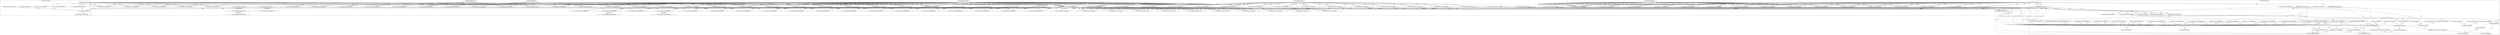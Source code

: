 digraph G {
	"10.1.80.1:33434#ServerID_OuterContainerID"->"1_fwatchdog#ServerID_8665dd9487-pdgrc"[ label="GET" ];
	"1_fwatchdog#ServerID_6dcbcc88d5-mp48t"->"10.1.80.1:39825#ServerID_OuterContainerID"[ label="RESPONSE" ];
	"10.1.80.1:58973#ServerID_OuterContainerID"->"1_fwatchdog#ServerID_76c96688d7-9bscs"[ label="GET" ];
	"10.1.80.1:39824#ServerID_OuterContainerID"->"1_fwatchdog#ServerID_6dcbcc88d5-mp48t"[ label="GET" ];
	"1_fwatchdog#ServerID_6dcbcc88d5-mp48t"->"10.1.80.1:39824#ServerID_OuterContainerID"[ label="RESPONSE" ];
	"10.1.80.1:33432#ServerID_OuterContainerID"->"1_fwatchdog#ServerID_8665dd9487-pdgrc"[ label="GET" ];
	"10.1.80.1:58972#ServerID_OuterContainerID"->"1_fwatchdog#ServerID_76c96688d7-9bscs"[ label="GET" ];
	"1_fwatchdog#ServerID_8665dd9487-pdgrc"->"10.1.80.1:33432#ServerID_OuterContainerID"[ label="RESPONSE" ];
	"1_fwatchdog#ServerID_76c96688d7-9bscs"->"10.1.80.1:58972#ServerID_OuterContainerID"[ label="RESPONSE" ];
	"1_fwatchdog#ServerID_8665dd9487-pdgrc"->"10.1.80.1:33434#ServerID_OuterContainerID"[ label="RESPONSE" ];
	"10.1.80.1:39825#ServerID_OuterContainerID"->"1_fwatchdog#ServerID_6dcbcc88d5-mp48t"[ label="GET" ];
	"1_fwatchdog#ServerID_76c96688d7-9bscs"->"10.1.80.1:58973#ServerID_OuterContainerID"[ label="RESPONSE" ];
	"10.1.80.1:34572#ServerID_OuterContainerID"->"1_fwatchdog#ServerID_667d78fb58-847xt"[ label="GET" ];
	"1_fwatchdog#ServerID_667d78fb58-847xt"->"10.1.80.1:34572#ServerID_OuterContainerID"[ label="RESPONSE" ];
	"10.1.80.1:34570#ServerID_OuterContainerID"->"1_fwatchdog#ServerID_667d78fb58-847xt"[ label="GET" ];
	"1_fwatchdog#ServerID_667d78fb58-847xt"->"10.1.80.1:34570#ServerID_OuterContainerID"[ label="RESPONSE" ];
	"10.1.80.1:39854#ServerID_OuterContainerID"->"1_fwatchdog#ServerID_6dcbcc88d5-mp48t"[ label="GET" ];
	"1_fwatchdog#ServerID_6dcbcc88d5-mp48t"->"10.1.80.1:39854#ServerID_OuterContainerID"[ label="RESPONSE" ];
	"10.1.80.1:39852#ServerID_OuterContainerID"->"1_fwatchdog#ServerID_6dcbcc88d5-mp48t"[ label="GET" ];
	"1_fwatchdog#ServerID_6dcbcc88d5-mp48t"->"10.1.80.1:39852#ServerID_OuterContainerID"[ label="RESPONSE" ];
	"10.1.80.1:33462#ServerID_OuterContainerID"->"1_fwatchdog#ServerID_8665dd9487-pdgrc"[ label="GET" ];
	"1_fwatchdog#ServerID_8665dd9487-pdgrc"->"10.1.80.1:33462#ServerID_OuterContainerID"[ label="RESPONSE" ];
	"10.1.80.1:33460#ServerID_OuterContainerID"->"1_fwatchdog#ServerID_8665dd9487-pdgrc"[ label="GET" ];
	"1_fwatchdog#ServerID_8665dd9487-pdgrc"->"10.1.80.1:33460#ServerID_OuterContainerID"[ label="RESPONSE" ];
	"10.1.80.1:59002#ServerID_OuterContainerID"->"1_fwatchdog#ServerID_76c96688d7-9bscs"[ label="GET" ];
	"1_fwatchdog#ServerID_76c96688d7-9bscs"->"10.1.80.1:59002#ServerID_OuterContainerID"[ label="RESPONSE" ];
	"10.1.80.1:59004#ServerID_OuterContainerID"->"1_fwatchdog#ServerID_76c96688d7-9bscs"[ label="GET" ];
	"1_fwatchdog#ServerID_76c96688d7-9bscs"->"10.1.80.1:59004#ServerID_OuterContainerID"[ label="RESPONSE" ];
	"10.1.80.183:33342#ServerID_OuterContainerID"->"1_fwatchdog#ServerID_6dcbcc88d5-mp48t"[ label="POST" ];
	"1_fwatchdog#ServerID_6dcbcc88d5-mp48t"->"gateway:8080#ServerID_OuterContainerID"[ label="POST" ];
	"1_fwatchdog#ServerID_6dcbcc88d5-mp48t"->"10.1.80.183:8080#ServerID_OuterContainerID"[ label="POST" ];
	"10.1.80.183:45496#ServerID_OuterContainerID"->"1_fwatchdog#ServerID_667d78fb58-847xt"[ label="POST" ];
	"10.1.80.183:33358#ServerID_OuterContainerID"->"1_fwatchdog#ServerID_6dcbcc88d5-mp48t"[ label="POST" ];
	"1_fwatchdog#ServerID_6dcbcc88d5-mp48t"->"gateway:8080#ServerID_OuterContainerID"[ label="POST" ];
	"1_fwatchdog#ServerID_6dcbcc88d5-mp48t"->"10.1.80.183:8080#ServerID_OuterContainerID"[ label="POST" ];
	"10.1.80.183:45512#ServerID_OuterContainerID"->"1_fwatchdog#ServerID_667d78fb58-847xt"[ label="POST" ];
	"1_fwatchdog#ServerID_667d78fb58-847xt"->"10.1.80.183:45512#ServerID_OuterContainerID"[ label="RESPONSE" ];
	"10.1.80.183:8080#ServerID_OuterContainerID"->"1_fwatchdog#ServerID_6dcbcc88d5-mp48t"[ label="RESPONSE" ];
	"gateway:8080#ServerID_OuterContainerID"->"1_fwatchdog#ServerID_6dcbcc88d5-mp48t"[ label="RESPONSE" ];
	"1_fwatchdog#ServerID_6dcbcc88d5-mp48t"->"10.1.80.183:33358#ServerID_OuterContainerID"[ label="RESPONSE" ];
	"10.1.80.183:33358#ServerID_OuterContainerID"->"1_fwatchdog#ServerID_6dcbcc88d5-mp48t"[ label="POST" ];
	"1_fwatchdog#ServerID_6dcbcc88d5-mp48t"->"gateway:8080#ServerID_OuterContainerID"[ label="POST" ];
	"1_fwatchdog#ServerID_6dcbcc88d5-mp48t"->"10.1.80.183:8080#ServerID_OuterContainerID"[ label="POST" ];
	"10.1.80.183:45512#ServerID_OuterContainerID"->"1_fwatchdog#ServerID_667d78fb58-847xt"[ label="POST" ];
	"1_fwatchdog#ServerID_667d78fb58-847xt"->"10.1.80.183:45512#ServerID_OuterContainerID"[ label="RESPONSE" ];
	"10.1.80.183:8080#ServerID_OuterContainerID"->"1_fwatchdog#ServerID_6dcbcc88d5-mp48t"[ label="RESPONSE" ];
	"gateway:8080#ServerID_OuterContainerID"->"1_fwatchdog#ServerID_6dcbcc88d5-mp48t"[ label="RESPONSE" ];
	"1_fwatchdog#ServerID_6dcbcc88d5-mp48t"->"10.1.80.183:33358#ServerID_OuterContainerID"[ label="RESPONSE" ];
	"10.1.80.183:33358#ServerID_OuterContainerID"->"1_fwatchdog#ServerID_6dcbcc88d5-mp48t"[ label="POST" ];
	"1_fwatchdog#ServerID_6dcbcc88d5-mp48t"->"gateway:8080#ServerID_OuterContainerID"[ label="POST" ];
	"1_fwatchdog#ServerID_6dcbcc88d5-mp48t"->"10.1.80.183:8080#ServerID_OuterContainerID"[ label="POST" ];
	"10.1.80.183:45512#ServerID_OuterContainerID"->"1_fwatchdog#ServerID_667d78fb58-847xt"[ label="POST" ];
	"1_fwatchdog#ServerID_667d78fb58-847xt"->"10.1.80.183:45512#ServerID_OuterContainerID"[ label="RESPONSE" ];
	"10.1.80.183:8080#ServerID_OuterContainerID"->"1_fwatchdog#ServerID_6dcbcc88d5-mp48t"[ label="RESPONSE" ];
	"gateway:8080#ServerID_OuterContainerID"->"1_fwatchdog#ServerID_6dcbcc88d5-mp48t"[ label="RESPONSE" ];
	"1_fwatchdog#ServerID_6dcbcc88d5-mp48t"->"10.1.80.183:33358#ServerID_OuterContainerID"[ label="RESPONSE" ];
	"10.1.80.183:33358#ServerID_OuterContainerID"->"1_fwatchdog#ServerID_6dcbcc88d5-mp48t"[ label="POST" ];
	"1_fwatchdog#ServerID_6dcbcc88d5-mp48t"->"gateway:8080#ServerID_OuterContainerID"[ label="POST" ];
	"1_fwatchdog#ServerID_6dcbcc88d5-mp48t"->"10.1.80.183:8080#ServerID_OuterContainerID"[ label="POST" ];
	"10.1.80.183:45512#ServerID_OuterContainerID"->"1_fwatchdog#ServerID_667d78fb58-847xt"[ label="POST" ];
	"1_fwatchdog#ServerID_667d78fb58-847xt"->"10.1.80.183:45512#ServerID_OuterContainerID"[ label="RESPONSE" ];
	"10.1.80.183:8080#ServerID_OuterContainerID"->"1_fwatchdog#ServerID_6dcbcc88d5-mp48t"[ label="RESPONSE" ];
	"gateway:8080#ServerID_OuterContainerID"->"1_fwatchdog#ServerID_6dcbcc88d5-mp48t"[ label="RESPONSE" ];
	"1_fwatchdog#ServerID_6dcbcc88d5-mp48t"->"10.1.80.183:33358#ServerID_OuterContainerID"[ label="RESPONSE" ];
	"10.1.80.183:33358#ServerID_OuterContainerID"->"1_fwatchdog#ServerID_6dcbcc88d5-mp48t"[ label="POST" ];
	"1_fwatchdog#ServerID_6dcbcc88d5-mp48t"->"gateway:8080#ServerID_OuterContainerID"[ label="POST" ];
	"1_fwatchdog#ServerID_6dcbcc88d5-mp48t"->"10.1.80.183:8080#ServerID_OuterContainerID"[ label="POST" ];
	"10.1.80.183:45512#ServerID_OuterContainerID"->"1_fwatchdog#ServerID_667d78fb58-847xt"[ label="POST" ];
	"1_fwatchdog#ServerID_667d78fb58-847xt"->"10.1.80.183:45512#ServerID_OuterContainerID"[ label="RESPONSE" ];
	"10.1.80.183:8080#ServerID_OuterContainerID"->"1_fwatchdog#ServerID_6dcbcc88d5-mp48t"[ label="RESPONSE" ];
	"gateway:8080#ServerID_OuterContainerID"->"1_fwatchdog#ServerID_6dcbcc88d5-mp48t"[ label="RESPONSE" ];
	"1_fwatchdog#ServerID_6dcbcc88d5-mp48t"->"10.1.80.183:33358#ServerID_OuterContainerID"[ label="RESPONSE" ];
	"10.1.80.183:33358#ServerID_OuterContainerID"->"1_fwatchdog#ServerID_6dcbcc88d5-mp48t"[ label="POST" ];
	"1_fwatchdog#ServerID_6dcbcc88d5-mp48t"->"gateway:8080#ServerID_OuterContainerID"[ label="POST" ];
	"1_fwatchdog#ServerID_6dcbcc88d5-mp48t"->"10.1.80.183:8080#ServerID_OuterContainerID"[ label="POST" ];
	"10.1.80.183:45512#ServerID_OuterContainerID"->"1_fwatchdog#ServerID_667d78fb58-847xt"[ label="POST" ];
	"1_fwatchdog#ServerID_667d78fb58-847xt"->"10.1.80.183:45512#ServerID_OuterContainerID"[ label="RESPONSE" ];
	"10.1.80.183:8080#ServerID_OuterContainerID"->"1_fwatchdog#ServerID_6dcbcc88d5-mp48t"[ label="RESPONSE" ];
	"gateway:8080#ServerID_OuterContainerID"->"1_fwatchdog#ServerID_6dcbcc88d5-mp48t"[ label="RESPONSE" ];
	"1_fwatchdog#ServerID_6dcbcc88d5-mp48t"->"10.1.80.183:33358#ServerID_OuterContainerID"[ label="RESPONSE" ];
	"10.1.80.183:33358#ServerID_OuterContainerID"->"1_fwatchdog#ServerID_6dcbcc88d5-mp48t"[ label="POST" ];
	"1_fwatchdog#ServerID_6dcbcc88d5-mp48t"->"gateway:8080#ServerID_OuterContainerID"[ label="POST" ];
	"1_fwatchdog#ServerID_6dcbcc88d5-mp48t"->"10.1.80.183:8080#ServerID_OuterContainerID"[ label="POST" ];
	"10.1.80.183:45512#ServerID_OuterContainerID"->"1_fwatchdog#ServerID_667d78fb58-847xt"[ label="POST" ];
	"1_fwatchdog#ServerID_667d78fb58-847xt"->"10.1.80.183:45512#ServerID_OuterContainerID"[ label="RESPONSE" ];
	"10.1.80.183:8080#ServerID_OuterContainerID"->"1_fwatchdog#ServerID_6dcbcc88d5-mp48t"[ label="RESPONSE" ];
	"gateway:8080#ServerID_OuterContainerID"->"1_fwatchdog#ServerID_6dcbcc88d5-mp48t"[ label="RESPONSE" ];
	"1_fwatchdog#ServerID_6dcbcc88d5-mp48t"->"10.1.80.183:33358#ServerID_OuterContainerID"[ label="RESPONSE" ];
	"10.1.80.183:33358#ServerID_OuterContainerID"->"1_fwatchdog#ServerID_6dcbcc88d5-mp48t"[ label="POST" ];
	"1_fwatchdog#ServerID_6dcbcc88d5-mp48t"->"gateway:8080#ServerID_OuterContainerID"[ label="POST" ];
	"1_fwatchdog#ServerID_6dcbcc88d5-mp48t"->"10.1.80.183:8080#ServerID_OuterContainerID"[ label="POST" ];
	"10.1.80.183:45512#ServerID_OuterContainerID"->"1_fwatchdog#ServerID_667d78fb58-847xt"[ label="POST" ];
	"1_fwatchdog#ServerID_667d78fb58-847xt"->"10.1.80.183:45512#ServerID_OuterContainerID"[ label="RESPONSE" ];
	"10.1.80.183:8080#ServerID_OuterContainerID"->"1_fwatchdog#ServerID_6dcbcc88d5-mp48t"[ label="RESPONSE" ];
	"gateway:8080#ServerID_OuterContainerID"->"1_fwatchdog#ServerID_6dcbcc88d5-mp48t"[ label="RESPONSE" ];
	"1_fwatchdog#ServerID_6dcbcc88d5-mp48t"->"10.1.80.183:33358#ServerID_OuterContainerID"[ label="RESPONSE" ];
	"10.1.80.183:33358#ServerID_OuterContainerID"->"1_fwatchdog#ServerID_6dcbcc88d5-mp48t"[ label="POST" ];
	"1_fwatchdog#ServerID_6dcbcc88d5-mp48t"->"gateway:8080#ServerID_OuterContainerID"[ label="POST" ];
	"1_fwatchdog#ServerID_6dcbcc88d5-mp48t"->"10.1.80.183:8080#ServerID_OuterContainerID"[ label="POST" ];
	"10.1.80.183:45512#ServerID_OuterContainerID"->"1_fwatchdog#ServerID_667d78fb58-847xt"[ label="POST" ];
	"1_fwatchdog#ServerID_667d78fb58-847xt"->"10.1.80.183:45512#ServerID_OuterContainerID"[ label="RESPONSE" ];
	"10.1.80.183:8080#ServerID_OuterContainerID"->"1_fwatchdog#ServerID_6dcbcc88d5-mp48t"[ label="RESPONSE" ];
	"gateway:8080#ServerID_OuterContainerID"->"1_fwatchdog#ServerID_6dcbcc88d5-mp48t"[ label="RESPONSE" ];
	"1_fwatchdog#ServerID_6dcbcc88d5-mp48t"->"10.1.80.183:33358#ServerID_OuterContainerID"[ label="RESPONSE" ];
	"10.1.80.183:33358#ServerID_OuterContainerID"->"1_fwatchdog#ServerID_6dcbcc88d5-mp48t"[ label="POST" ];
	"1_fwatchdog#ServerID_6dcbcc88d5-mp48t"->"gateway:8080#ServerID_OuterContainerID"[ label="POST" ];
	"1_fwatchdog#ServerID_6dcbcc88d5-mp48t"->"10.1.80.183:8080#ServerID_OuterContainerID"[ label="POST" ];
	"10.1.80.183:45512#ServerID_OuterContainerID"->"1_fwatchdog#ServerID_667d78fb58-847xt"[ label="POST" ];
	"1_fwatchdog#ServerID_667d78fb58-847xt"->"10.1.80.183:45512#ServerID_OuterContainerID"[ label="RESPONSE" ];
	"10.1.80.183:8080#ServerID_OuterContainerID"->"1_fwatchdog#ServerID_6dcbcc88d5-mp48t"[ label="RESPONSE" ];
	"gateway:8080#ServerID_OuterContainerID"->"1_fwatchdog#ServerID_6dcbcc88d5-mp48t"[ label="RESPONSE" ];
	"1_fwatchdog#ServerID_6dcbcc88d5-mp48t"->"10.1.80.183:33358#ServerID_OuterContainerID"[ label="RESPONSE" ];
	"10.1.80.1:34707#ServerID_OuterContainerID"->"1_fwatchdog#ServerID_667d78fb58-847xt"[ label="GET" ];
	"10.1.80.1:34706#ServerID_OuterContainerID"->"1_fwatchdog#ServerID_667d78fb58-847xt"[ label="GET" ];
	"1_fwatchdog#ServerID_667d78fb58-847xt"->"10.1.80.1:34706#ServerID_OuterContainerID"[ label="RESPONSE" ];
	"1_fwatchdog#ServerID_667d78fb58-847xt"->"10.1.80.1:34707#ServerID_OuterContainerID"[ label="RESPONSE" ];
	"10.1.80.183:33358#ServerID_OuterContainerID"->"1_fwatchdog#ServerID_6dcbcc88d5-mp48t"[ label="POST" ];
	"1_fwatchdog#ServerID_6dcbcc88d5-mp48t"->"gateway:8080#ServerID_OuterContainerID"[ label="POST" ];
	"1_fwatchdog#ServerID_6dcbcc88d5-mp48t"->"10.1.80.183:8080#ServerID_OuterContainerID"[ label="POST" ];
	"10.1.80.183:45512#ServerID_OuterContainerID"->"1_fwatchdog#ServerID_667d78fb58-847xt"[ label="POST" ];
	"1_fwatchdog#ServerID_667d78fb58-847xt"->"10.1.80.183:45512#ServerID_OuterContainerID"[ label="RESPONSE" ];
	"10.1.80.183:8080#ServerID_OuterContainerID"->"1_fwatchdog#ServerID_6dcbcc88d5-mp48t"[ label="RESPONSE" ];
	"gateway:8080#ServerID_OuterContainerID"->"1_fwatchdog#ServerID_6dcbcc88d5-mp48t"[ label="RESPONSE" ];
	"1_fwatchdog#ServerID_6dcbcc88d5-mp48t"->"10.1.80.183:33358#ServerID_OuterContainerID"[ label="RESPONSE" ];
	"10.1.80.1:39996#ServerID_OuterContainerID"->"1_fwatchdog#ServerID_6dcbcc88d5-mp48t"[ label="GET" ];
	"10.1.80.1:39997#ServerID_OuterContainerID"->"1_fwatchdog#ServerID_6dcbcc88d5-mp48t"[ label="GET" ];
	"1_fwatchdog#ServerID_6dcbcc88d5-mp48t"->"10.1.80.1:39997#ServerID_OuterContainerID"[ label="RESPONSE" ];
	"1_fwatchdog#ServerID_6dcbcc88d5-mp48t"->"10.1.80.1:39996#ServerID_OuterContainerID"[ label="RESPONSE" ];
	"10.1.80.183:33358#ServerID_OuterContainerID"->"1_fwatchdog#ServerID_6dcbcc88d5-mp48t"[ label="POST" ];
	"1_fwatchdog#ServerID_6dcbcc88d5-mp48t"->"gateway:8080#ServerID_OuterContainerID"[ label="POST" ];
	"1_fwatchdog#ServerID_6dcbcc88d5-mp48t"->"10.1.80.183:8080#ServerID_OuterContainerID"[ label="POST" ];
	"10.1.80.183:45512#ServerID_OuterContainerID"->"1_fwatchdog#ServerID_667d78fb58-847xt"[ label="POST" ];
	"1_fwatchdog#ServerID_667d78fb58-847xt"->"10.1.80.183:45512#ServerID_OuterContainerID"[ label="RESPONSE" ];
	"10.1.80.183:8080#ServerID_OuterContainerID"->"1_fwatchdog#ServerID_6dcbcc88d5-mp48t"[ label="RESPONSE" ];
	"gateway:8080#ServerID_OuterContainerID"->"1_fwatchdog#ServerID_6dcbcc88d5-mp48t"[ label="RESPONSE" ];
	"10.1.80.1:34542#ServerID_OuterContainerID"->"1_fwatchdog#ServerID_1f4f60deee3d"[ label="read" ];
	"10.1.80.1:34544#ServerID_OuterContainerID"->"1_fwatchdog#ServerID_1f4f60deee3d"[ label="read" ];
	"1_fwatchdog#ServerID_6dcbcc88d5-mp48t"->"10.1.80.183:33358#ServerID_OuterContainerID"[ label="RESPONSE" ];
	"10.1.80.183:33358#ServerID_OuterContainerID"->"1_fwatchdog#ServerID_6dcbcc88d5-mp48t"[ label="POST" ];
	"1_fwatchdog#ServerID_6dcbcc88d5-mp48t"->"gateway:8080#ServerID_OuterContainerID"[ label="POST" ];
	"1_fwatchdog#ServerID_6dcbcc88d5-mp48t"->"10.1.80.183:8080#ServerID_OuterContainerID"[ label="POST" ];
	"10.1.80.183:45512#ServerID_OuterContainerID"->"1_fwatchdog#ServerID_667d78fb58-847xt"[ label="POST" ];
	"1_fwatchdog#ServerID_667d78fb58-847xt"->"10.1.80.183:45512#ServerID_OuterContainerID"[ label="RESPONSE" ];
	"10.1.80.183:8080#ServerID_OuterContainerID"->"1_fwatchdog#ServerID_6dcbcc88d5-mp48t"[ label="RESPONSE" ];
	"gateway:8080#ServerID_OuterContainerID"->"1_fwatchdog#ServerID_6dcbcc88d5-mp48t"[ label="RESPONSE" ];
	"1_fwatchdog#ServerID_6dcbcc88d5-mp48t"->"10.1.80.183:33358#ServerID_OuterContainerID"[ label="RESPONSE" ];
	"10.1.80.1:33622#ServerID_OuterContainerID"->"1_fwatchdog#ServerID_8665dd9487-pdgrc"[ label="GET" ];
	"10.1.80.1:33620#ServerID_OuterContainerID"->"1_fwatchdog#ServerID_8665dd9487-pdgrc"[ label="GET" ];
	"1_fwatchdog#ServerID_8665dd9487-pdgrc"->"10.1.80.1:33620#ServerID_OuterContainerID"[ label="RESPONSE" ];
	"1_fwatchdog#ServerID_8665dd9487-pdgrc"->"10.1.80.1:33622#ServerID_OuterContainerID"[ label="RESPONSE" ];
	"10.1.80.183:33358#ServerID_OuterContainerID"->"1_fwatchdog#ServerID_6dcbcc88d5-mp48t"[ label="POST" ];
	"1_fwatchdog#ServerID_6dcbcc88d5-mp48t"->"gateway:8080#ServerID_OuterContainerID"[ label="POST" ];
	"1_fwatchdog#ServerID_6dcbcc88d5-mp48t"->"10.1.80.183:8080#ServerID_OuterContainerID"[ label="POST" ];
	"10.1.80.183:45512#ServerID_OuterContainerID"->"1_fwatchdog#ServerID_667d78fb58-847xt"[ label="POST" ];
	"1_fwatchdog#ServerID_667d78fb58-847xt"->"10.1.80.183:45512#ServerID_OuterContainerID"[ label="RESPONSE" ];
	"10.1.80.183:8080#ServerID_OuterContainerID"->"1_fwatchdog#ServerID_6dcbcc88d5-mp48t"[ label="RESPONSE" ];
	"gateway:8080#ServerID_OuterContainerID"->"1_fwatchdog#ServerID_6dcbcc88d5-mp48t"[ label="RESPONSE" ];
	"1_fwatchdog#ServerID_6dcbcc88d5-mp48t"->"10.1.80.183:33358#ServerID_OuterContainerID"[ label="RESPONSE" ];
	"10.1.80.183:33358#ServerID_OuterContainerID"->"1_fwatchdog#ServerID_6dcbcc88d5-mp48t"[ label="POST" ];
	"1_fwatchdog#ServerID_6dcbcc88d5-mp48t"->"gateway:8080#ServerID_OuterContainerID"[ label="POST" ];
	"1_fwatchdog#ServerID_6dcbcc88d5-mp48t"->"10.1.80.183:8080#ServerID_OuterContainerID"[ label="POST" ];
	"10.1.80.183:45512#ServerID_OuterContainerID"->"1_fwatchdog#ServerID_667d78fb58-847xt"[ label="POST" ];
	"1_fwatchdog#ServerID_667d78fb58-847xt"->"10.1.80.183:45512#ServerID_OuterContainerID"[ label="RESPONSE" ];
	"10.1.80.183:8080#ServerID_OuterContainerID"->"1_fwatchdog#ServerID_6dcbcc88d5-mp48t"[ label="RESPONSE" ];
	"gateway:8080#ServerID_OuterContainerID"->"1_fwatchdog#ServerID_6dcbcc88d5-mp48t"[ label="RESPONSE" ];
	"1_fwatchdog#ServerID_6dcbcc88d5-mp48t"->"10.1.80.183:33358#ServerID_OuterContainerID"[ label="RESPONSE" ];
	"10.1.80.1:59177#ServerID_OuterContainerID"->"1_fwatchdog#ServerID_76c96688d7-9bscs"[ label="GET" ];
	"10.1.80.1:59176#ServerID_OuterContainerID"->"1_fwatchdog#ServerID_76c96688d7-9bscs"[ label="GET" ];
	"1_fwatchdog#ServerID_76c96688d7-9bscs"->"10.1.80.1:59177#ServerID_OuterContainerID"[ label="RESPONSE" ];
	"1_fwatchdog#ServerID_76c96688d7-9bscs"->"10.1.80.1:59176#ServerID_OuterContainerID"[ label="RESPONSE" ];
	"10.1.80.183:33358#ServerID_OuterContainerID"->"1_fwatchdog#ServerID_6dcbcc88d5-mp48t"[ label="POST" ];
	"1_fwatchdog#ServerID_6dcbcc88d5-mp48t"->"gateway:8080#ServerID_OuterContainerID"[ label="POST" ];
	"1_fwatchdog#ServerID_6dcbcc88d5-mp48t"->"10.1.80.183:8080#ServerID_OuterContainerID"[ label="POST" ];
	"10.1.80.183:45512#ServerID_OuterContainerID"->"1_fwatchdog#ServerID_667d78fb58-847xt"[ label="POST" ];
	"1_fwatchdog#ServerID_667d78fb58-847xt"->"10.1.80.183:45512#ServerID_OuterContainerID"[ label="RESPONSE" ];
	"10.1.80.183:8080#ServerID_OuterContainerID"->"1_fwatchdog#ServerID_6dcbcc88d5-mp48t"[ label="RESPONSE" ];
	"gateway:8080#ServerID_OuterContainerID"->"1_fwatchdog#ServerID_6dcbcc88d5-mp48t"[ label="RESPONSE" ];
	"1_fwatchdog#ServerID_6dcbcc88d5-mp48t"->"10.1.80.183:33358#ServerID_OuterContainerID"[ label="RESPONSE" ];
	"1_fwatchdog#ServerID_667d78fb58-847xt"->"10.1.80.183:45496#ServerID_OuterContainerID"[ label="RESPONSE" ];
	"10.1.80.183:8080#ServerID_OuterContainerID"->"1_fwatchdog#ServerID_6dcbcc88d5-mp48t"[ label="RESPONSE" ];
	"gateway:8080#ServerID_OuterContainerID"->"1_fwatchdog#ServerID_6dcbcc88d5-mp48t"[ label="RESPONSE" ];
	"10.1.80.183:33358#ServerID_OuterContainerID"->"1_fwatchdog#ServerID_6dcbcc88d5-mp48t"[ label="POST" ];
	"1_fwatchdog#ServerID_6dcbcc88d5-mp48t"->"10.1.80.183:33342#ServerID_OuterContainerID"[ label="RESPONSE" ];
	"1_fwatchdog#ServerID_1f4f60deee3d"->"10.1.80.1:34544#ServerID_OuterContainerID"[ label="write" ];
	"1_fwatchdog#ServerID_6dcbcc88d5-mp48t"->"gateway:8080#ServerID_OuterContainerID"[ label="POST" ];
	"1_fwatchdog#ServerID_6dcbcc88d5-mp48t"->"10.1.80.183:8080#ServerID_OuterContainerID"[ label="POST" ];
	"10.1.80.183:45496#ServerID_OuterContainerID"->"1_fwatchdog#ServerID_667d78fb58-847xt"[ label="POST" ];
	"10.1.80.183:45512#ServerID_OuterContainerID"->"1_fwatchdog#ServerID_667d78fb58-847xt"[ label="POST" ];
	"1_fwatchdog#ServerID_667d78fb58-847xt"->"10.1.80.183:45496#ServerID_OuterContainerID"[ label="RESPONSE" ];
	"10.1.80.183:8080#ServerID_OuterContainerID"->"1_fwatchdog#ServerID_6dcbcc88d5-mp48t"[ label="RESPONSE" ];
	"gateway:8080#ServerID_OuterContainerID"->"1_fwatchdog#ServerID_6dcbcc88d5-mp48t"[ label="RESPONSE" ];
	"1_fwatchdog#ServerID_1f4f60deee3d"->"10.1.80.1:34542#ServerID_OuterContainerID"[ label="write" ];
	"1_fwatchdog#ServerID_6dcbcc88d5-mp48t"->"10.1.80.183:33358#ServerID_OuterContainerID"[ label="RESPONSE" ];
	"10.1.80.183:33358#ServerID_OuterContainerID"->"1_fwatchdog#ServerID_6dcbcc88d5-mp48t"[ label="POST" ];
	"1_fwatchdog#ServerID_6dcbcc88d5-mp48t"->"gateway:8080#ServerID_OuterContainerID"[ label="POST" ];
	"1_fwatchdog#ServerID_6dcbcc88d5-mp48t"->"10.1.80.183:8080#ServerID_OuterContainerID"[ label="POST" ];
	"10.1.80.183:45496#ServerID_OuterContainerID"->"1_fwatchdog#ServerID_667d78fb58-847xt"[ label="POST" ];
	"1_fwatchdog#ServerID_667d78fb58-847xt"->"10.1.80.183:45496#ServerID_OuterContainerID"[ label="RESPONSE" ];
	"10.1.80.183:8080#ServerID_OuterContainerID"->"1_fwatchdog#ServerID_6dcbcc88d5-mp48t"[ label="RESPONSE" ];
	"gateway:8080#ServerID_OuterContainerID"->"1_fwatchdog#ServerID_6dcbcc88d5-mp48t"[ label="RESPONSE" ];
	"1_fwatchdog#ServerID_6dcbcc88d5-mp48t"->"10.1.80.183:33358#ServerID_OuterContainerID"[ label="RESPONSE" ];
	"10.1.80.1:39824#ServerID_OuterContainerID"->"1_fwatchdog#ServerID_e47e2b15aff4"[ label="read" ];
	"1_fwatchdog#ServerID_e47e2b15aff4"->"10.1.80.1:39824#ServerID_OuterContainerID"[ label="write" ];
	"10.1.80.1:34805#ServerID_OuterContainerID"->"1_fwatchdog#ServerID_667d78fb58-847xt"[ label="GET" ];
	"1_fwatchdog#ServerID_667d78fb58-847xt"->"10.1.80.1:34805#ServerID_OuterContainerID"[ label="RESPONSE" ];
	"10.1.80.1:34804#ServerID_OuterContainerID"->"1_fwatchdog#ServerID_667d78fb58-847xt"[ label="GET" ];
	"1_fwatchdog#ServerID_667d78fb58-847xt"->"10.1.80.1:34804#ServerID_OuterContainerID"[ label="RESPONSE" ];
	"10.1.80.1:39825#ServerID_OuterContainerID"->"1_fwatchdog#ServerID_e47e2b15aff4"[ label="read" ];
	"10.1.80.1:40086#ServerID_OuterContainerID"->"1_fwatchdog#ServerID_6dcbcc88d5-mp48t"[ label="GET" ];
	"1_fwatchdog#ServerID_6dcbcc88d5-mp48t"->"10.1.80.1:40086#ServerID_OuterContainerID"[ label="RESPONSE" ];
	"10.1.80.1:40088#ServerID_OuterContainerID"->"1_fwatchdog#ServerID_6dcbcc88d5-mp48t"[ label="GET" ];
	"1_fwatchdog#ServerID_6dcbcc88d5-mp48t"->"10.1.80.1:40088#ServerID_OuterContainerID"[ label="RESPONSE" ];
	"10.1.80.1:33699#ServerID_OuterContainerID"->"1_fwatchdog#ServerID_8665dd9487-pdgrc"[ label="GET" ];
	"1_fwatchdog#ServerID_8665dd9487-pdgrc"->"10.1.80.1:33699#ServerID_OuterContainerID"[ label="RESPONSE" ];
	"10.1.80.1:33698#ServerID_OuterContainerID"->"1_fwatchdog#ServerID_8665dd9487-pdgrc"[ label="GET" ];
	"1_fwatchdog#ServerID_8665dd9487-pdgrc"->"10.1.80.1:33698#ServerID_OuterContainerID"[ label="RESPONSE" ];
	"10.1.80.1:59238#ServerID_OuterContainerID"->"1_fwatchdog#ServerID_76c96688d7-9bscs"[ label="GET" ];
	"10.1.80.1:59239#ServerID_OuterContainerID"->"1_fwatchdog#ServerID_76c96688d7-9bscs"[ label="GET" ];
	"1_fwatchdog#ServerID_76c96688d7-9bscs"->"10.1.80.1:59239#ServerID_OuterContainerID"[ label="RESPONSE" ];
	"1_fwatchdog#ServerID_76c96688d7-9bscs"->"10.1.80.1:59238#ServerID_OuterContainerID"[ label="RESPONSE" ];
	"1_fwatchdog#ServerID_e47e2b15aff4"->"10.1.80.1:39825#ServerID_OuterContainerID"[ label="write" ];
	"1_fwatchdog#ServerID_667d78fb58-847xt"->"10.1.80.183:45512#ServerID_OuterContainerID"[ label="RESPONSE" ];
	"10.1.80.1:34838#ServerID_OuterContainerID"->"1_fwatchdog#ServerID_667d78fb58-847xt"[ label="GET" ];
	"10.1.80.1:34836#ServerID_OuterContainerID"->"1_fwatchdog#ServerID_667d78fb58-847xt"[ label="GET" ];
	"1_fwatchdog#ServerID_667d78fb58-847xt"->"10.1.80.1:34838#ServerID_OuterContainerID"[ label="RESPONSE" ];
	"1_fwatchdog#ServerID_667d78fb58-847xt"->"10.1.80.1:34836#ServerID_OuterContainerID"[ label="RESPONSE" ];
	"10.1.80.1:40120#ServerID_OuterContainerID"->"1_fwatchdog#ServerID_6dcbcc88d5-mp48t"[ label="GET" ];
	"10.1.80.1:40118#ServerID_OuterContainerID"->"1_fwatchdog#ServerID_6dcbcc88d5-mp48t"[ label="GET" ];
	"10.1.80.1:33432#ServerID_OuterContainerID"->"1_fwatchdog#ServerID_d68681b9e3dc"[ label="read" ];
	"1_fwatchdog#ServerID_6dcbcc88d5-mp48t"->"10.1.80.1:40118#ServerID_OuterContainerID"[ label="RESPONSE" ];
	"1_fwatchdog#ServerID_6dcbcc88d5-mp48t"->"10.1.80.1:40120#ServerID_OuterContainerID"[ label="RESPONSE" ];
	"10.1.80.1:33728#ServerID_OuterContainerID"->"1_fwatchdog#ServerID_8665dd9487-pdgrc"[ label="GET" ];
	"1_fwatchdog#ServerID_8665dd9487-pdgrc"->"10.1.80.1:33728#ServerID_OuterContainerID"[ label="RESPONSE" ];
	"10.1.80.1:33729#ServerID_OuterContainerID"->"1_fwatchdog#ServerID_8665dd9487-pdgrc"[ label="GET" ];
	"1_fwatchdog#ServerID_8665dd9487-pdgrc"->"10.1.80.1:33729#ServerID_OuterContainerID"[ label="RESPONSE" ];
	"10.1.80.1:59269#ServerID_OuterContainerID"->"1_fwatchdog#ServerID_76c96688d7-9bscs"[ label="GET" ];
	"10.1.80.1:59268#ServerID_OuterContainerID"->"1_fwatchdog#ServerID_76c96688d7-9bscs"[ label="GET" ];
	"1_fwatchdog#ServerID_76c96688d7-9bscs"->"10.1.80.1:59268#ServerID_OuterContainerID"[ label="RESPONSE" ];
	"1_fwatchdog#ServerID_76c96688d7-9bscs"->"10.1.80.1:59269#ServerID_OuterContainerID"[ label="RESPONSE" ];
	"10.1.80.1:33434#ServerID_OuterContainerID"->"1_fwatchdog#ServerID_d68681b9e3dc"[ label="read" ];
	"10.1.80.1:34868#ServerID_OuterContainerID"->"1_fwatchdog#ServerID_667d78fb58-847xt"[ label="GET" ];
	"10.1.80.1:34870#ServerID_OuterContainerID"->"1_fwatchdog#ServerID_667d78fb58-847xt"[ label="GET" ];
	"1_fwatchdog#ServerID_667d78fb58-847xt"->"10.1.80.1:34870#ServerID_OuterContainerID"[ label="RESPONSE" ];
	"1_fwatchdog#ServerID_667d78fb58-847xt"->"10.1.80.1:34868#ServerID_OuterContainerID"[ label="RESPONSE" ];
	"10.1.80.1:40150#ServerID_OuterContainerID"->"1_fwatchdog#ServerID_6dcbcc88d5-mp48t"[ label="GET" ];
	"1_fwatchdog#ServerID_6dcbcc88d5-mp48t"->"10.1.80.1:40150#ServerID_OuterContainerID"[ label="RESPONSE" ];
	"10.1.80.1:40151#ServerID_OuterContainerID"->"1_fwatchdog#ServerID_6dcbcc88d5-mp48t"[ label="GET" ];
	"1_fwatchdog#ServerID_6dcbcc88d5-mp48t"->"10.1.80.1:40151#ServerID_OuterContainerID"[ label="RESPONSE" ];
	"10.1.80.1:33758#ServerID_OuterContainerID"->"1_fwatchdog#ServerID_8665dd9487-pdgrc"[ label="GET" ];
	"1_fwatchdog#ServerID_8665dd9487-pdgrc"->"10.1.80.1:33758#ServerID_OuterContainerID"[ label="RESPONSE" ];
	"10.1.80.1:33760#ServerID_OuterContainerID"->"1_fwatchdog#ServerID_8665dd9487-pdgrc"[ label="GET" ];
	"10.1.80.1:59298#ServerID_OuterContainerID"->"1_fwatchdog#ServerID_76c96688d7-9bscs"[ label="GET" ];
	"10.1.80.1:59299#ServerID_OuterContainerID"->"1_fwatchdog#ServerID_76c96688d7-9bscs"[ label="GET" ];
	"1_fwatchdog#ServerID_8665dd9487-pdgrc"->"10.1.80.1:33760#ServerID_OuterContainerID"[ label="RESPONSE" ];
	"1_fwatchdog#ServerID_76c96688d7-9bscs"->"10.1.80.1:59298#ServerID_OuterContainerID"[ label="RESPONSE" ];
	"1_fwatchdog#ServerID_76c96688d7-9bscs"->"10.1.80.1:59299#ServerID_OuterContainerID"[ label="RESPONSE" ];
	"10.1.80.1:34896#ServerID_OuterContainerID"->"1_fwatchdog#ServerID_667d78fb58-847xt"[ label="GET" ];
	"10.1.80.1:34897#ServerID_OuterContainerID"->"1_fwatchdog#ServerID_667d78fb58-847xt"[ label="GET" ];
	"1_fwatchdog#ServerID_667d78fb58-847xt"->"10.1.80.1:34896#ServerID_OuterContainerID"[ label="RESPONSE" ];
	"1_fwatchdog#ServerID_667d78fb58-847xt"->"10.1.80.1:34897#ServerID_OuterContainerID"[ label="RESPONSE" ];
	"10.1.80.1:40179#ServerID_OuterContainerID"->"1_fwatchdog#ServerID_6dcbcc88d5-mp48t"[ label="GET" ];
	"1_fwatchdog#ServerID_6dcbcc88d5-mp48t"->"10.1.80.1:40179#ServerID_OuterContainerID"[ label="RESPONSE" ];
	"10.1.80.1:40178#ServerID_OuterContainerID"->"1_fwatchdog#ServerID_6dcbcc88d5-mp48t"[ label="GET" ];
	"1_fwatchdog#ServerID_6dcbcc88d5-mp48t"->"10.1.80.1:40178#ServerID_OuterContainerID"[ label="RESPONSE" ];
	"10.1.80.1:33788#ServerID_OuterContainerID"->"1_fwatchdog#ServerID_8665dd9487-pdgrc"[ label="GET" ];
	"1_fwatchdog#ServerID_8665dd9487-pdgrc"->"10.1.80.1:33788#ServerID_OuterContainerID"[ label="RESPONSE" ];
	"10.1.80.1:33786#ServerID_OuterContainerID"->"1_fwatchdog#ServerID_8665dd9487-pdgrc"[ label="GET" ];
	"1_fwatchdog#ServerID_8665dd9487-pdgrc"->"10.1.80.1:33786#ServerID_OuterContainerID"[ label="RESPONSE" ];
	"10.1.80.1:59326#ServerID_OuterContainerID"->"1_fwatchdog#ServerID_76c96688d7-9bscs"[ label="GET" ];
	"1_fwatchdog#ServerID_76c96688d7-9bscs"->"10.1.80.1:59326#ServerID_OuterContainerID"[ label="RESPONSE" ];
	"10.1.80.1:59327#ServerID_OuterContainerID"->"1_fwatchdog#ServerID_76c96688d7-9bscs"[ label="GET" ];
	"1_fwatchdog#ServerID_d68681b9e3dc"->"10.1.80.1:33434#ServerID_OuterContainerID"[ label="write" ];
	"1_fwatchdog#ServerID_d68681b9e3dc"->"10.1.80.1:33432#ServerID_OuterContainerID"[ label="write" ];
	"10.1.80.1:58973#ServerID_OuterContainerID"->"1_fwatchdog#ServerID_bd3e51d82a9e"[ label="read" ];
	"10.1.80.1:58972#ServerID_OuterContainerID"->"1_fwatchdog#ServerID_bd3e51d82a9e"[ label="read" ];
	"1_fwatchdog#ServerID_bd3e51d82a9e"->"10.1.80.1:58972#ServerID_OuterContainerID"[ label="write" ];
	"1_fwatchdog#ServerID_bd3e51d82a9e"->"10.1.80.1:58973#ServerID_OuterContainerID"[ label="write" ];
	"10.1.80.1:34572#ServerID_OuterContainerID"->"1_fwatchdog#ServerID_1f4f60deee3d"[ label="read" ];
	"10.1.80.1:34570#ServerID_OuterContainerID"->"1_fwatchdog#ServerID_1f4f60deee3d"[ label="read" ];
	"1_fwatchdog#ServerID_1f4f60deee3d"->"10.1.80.1:34572#ServerID_OuterContainerID"[ label="write" ];
	"1_fwatchdog#ServerID_1f4f60deee3d"->"10.1.80.1:34570#ServerID_OuterContainerID"[ label="write" ];
	"10.1.80.1:39854#ServerID_OuterContainerID"->"1_fwatchdog#ServerID_e47e2b15aff4"[ label="read" ];
	"10.1.80.1:39852#ServerID_OuterContainerID"->"1_fwatchdog#ServerID_e47e2b15aff4"[ label="read" ];
	"1_fwatchdog#ServerID_e47e2b15aff4"->"10.1.80.1:39854#ServerID_OuterContainerID"[ label="write" ];
	"1_fwatchdog#ServerID_e47e2b15aff4"->"10.1.80.1:39852#ServerID_OuterContainerID"[ label="write" ];
	"10.1.80.1:33462#ServerID_OuterContainerID"->"1_fwatchdog#ServerID_d68681b9e3dc"[ label="read" ];
	"1_fwatchdog#ServerID_d68681b9e3dc"->"10.1.80.1:33462#ServerID_OuterContainerID"[ label="write" ];
	"10.1.80.1:33460#ServerID_OuterContainerID"->"1_fwatchdog#ServerID_d68681b9e3dc"[ label="read" ];
	"1_fwatchdog#ServerID_d68681b9e3dc"->"10.1.80.1:33460#ServerID_OuterContainerID"[ label="write" ];
	"10.1.80.1:59004#ServerID_OuterContainerID"->"1_fwatchdog#ServerID_bd3e51d82a9e"[ label="read" ];
	"10.1.80.1:59002#ServerID_OuterContainerID"->"1_fwatchdog#ServerID_bd3e51d82a9e"[ label="read" ];
	"1_fwatchdog#ServerID_bd3e51d82a9e"->"10.1.80.1:59002#ServerID_OuterContainerID"[ label="write" ];
	"1_fwatchdog#ServerID_bd3e51d82a9e"->"10.1.80.1:59004#ServerID_OuterContainerID"[ label="write" ];
	"10.1.80.183:33342#ServerID_OuterContainerID"->"1_fwatchdog#ServerID_e47e2b15aff4"[ label="read" ];
	"1_fwatchdog#ServerID_e47e2b15aff4"->"pipe:[77302195]#ServerID_e47e2b15aff4"[ label="write" ];
	"1_fwatchdog#ServerID_e47e2b15aff4"->"localhost:3000#ServerID_e47e2b15aff4"[ label="connect" ];
	"localhost:3000#ServerID_e47e2b15aff4"->"1_fwatchdog#ServerID_e47e2b15aff4"[ label="read" ];
	"1_fwatchdog#ServerID_e47e2b15aff4"->"localhost:3000#ServerID_e47e2b15aff4"[ label="write" ];
	"localhost:3000#ServerID_e47e2b15aff4"->"9_node#ServerID_e47e2b15aff4"[ label="read" ];
	"/etc/hosts#ServerID_e47e2b15aff4"->"9_node#ServerID_e47e2b15aff4"[ label="read" ];
	"9_node#ServerID_e47e2b15aff4"->"pipe:[77303685]#ServerID_e47e2b15aff4"[ label="write" ];
	"/etc/resolv.conf#ServerID_e47e2b15aff4"->"9_node#ServerID_e47e2b15aff4"[ label="read" ];
	"9_node#ServerID_e47e2b15aff4"->"10.152.183.10:53#ServerID_OuterContainerID"[ label="sendto" ];
	"10.152.183.10:53#ServerID_OuterContainerID"->"9_node#ServerID_e47e2b15aff4"[ label="recvfrom" ];
	"9_node#ServerID_e47e2b15aff4"->"gateway:8080#ServerID_OuterContainerID"[ label="connect" ];
	"10.1.80.183:45496#ServerID_OuterContainerID"->"1_fwatchdog#ServerID_1f4f60deee3d"[ label="read" ];
	"1_fwatchdog#ServerID_1f4f60deee3d"->"pipe:[77303347]#ServerID_1f4f60deee3d"[ label="write" ];
	"1_fwatchdog#ServerID_1f4f60deee3d"->"localhost:3000#ServerID_1f4f60deee3d"[ label="connect" ];
	"localhost:3000#ServerID_1f4f60deee3d"->"1_fwatchdog#ServerID_1f4f60deee3d"[ label="read" ];
	"1_fwatchdog#ServerID_1f4f60deee3d"->"localhost:3000#ServerID_1f4f60deee3d"[ label="write" ];
	"10_node#ServerID_1f4f60deee3d"->"10.152.183.10:53#ServerID_OuterContainerID"[ label="sendto" ];
	"localhost:3000#ServerID_1f4f60deee3d"->"10_node#ServerID_1f4f60deee3d"[ label="read" ];
	"10_node#ServerID_1f4f60deee3d"->"pipe:[77302348]#ServerID_1f4f60deee3d"[ label="write" ];
	"/etc/hosts#ServerID_1f4f60deee3d"->"10_node#ServerID_1f4f60deee3d"[ label="read" ];
	"/etc/resolv.conf#ServerID_1f4f60deee3d"->"10_node#ServerID_1f4f60deee3d"[ label="read" ];
	"10.152.183.10:53#ServerID_OuterContainerID"->"10_node#ServerID_1f4f60deee3d"[ label="recvfrom" ];
	"10.1.80.183:33358#ServerID_OuterContainerID"->"1_fwatchdog#ServerID_e47e2b15aff4"[ label="read" ];
	"10.1.80.183:45512#ServerID_OuterContainerID"->"1_fwatchdog#ServerID_1f4f60deee3d"[ label="read" ];
	"gateway:8080#ServerID_OuterContainerID"->"9_node#ServerID_e47e2b15aff4"[ label="read" ];
	"1_fwatchdog#ServerID_1f4f60deee3d"->"pipe:[77303348]#ServerID_1f4f60deee3d"[ label="write" ];
	"1_fwatchdog#ServerID_e47e2b15aff4"->"pipe:[77302196]#ServerID_e47e2b15aff4"[ label="write" ];
	"1_fwatchdog#ServerID_1f4f60deee3d"->"10.1.80.183:45512#ServerID_OuterContainerID"[ label="write" ];
	"1_fwatchdog#ServerID_e47e2b15aff4"->"10.1.80.183:33358#ServerID_OuterContainerID"[ label="write" ];
	"10_node#ServerID_1f4f60deee3d"->"182.255.33.134:443#ServerID_OuterContainerID"[ label="connect" ];
	"10_node#ServerID_1f4f60deee3d"->"182.255.33.134:443#ServerID_OuterContainerID"[ label="write" ];
	"182.255.33.134:443#ServerID_OuterContainerID"->"10_node#ServerID_1f4f60deee3d"[ label="read" ];
	"10.1.80.1:34706#ServerID_OuterContainerID"->"1_fwatchdog#ServerID_1f4f60deee3d"[ label="read" ];
	"1_fwatchdog#ServerID_1f4f60deee3d"->"10.1.80.1:34706#ServerID_OuterContainerID"[ label="write" ];
	"10.1.80.1:34707#ServerID_OuterContainerID"->"1_fwatchdog#ServerID_1f4f60deee3d"[ label="read" ];
	"1_fwatchdog#ServerID_1f4f60deee3d"->"10.1.80.1:34707#ServerID_OuterContainerID"[ label="write" ];
	"10.1.80.1:39996#ServerID_OuterContainerID"->"1_fwatchdog#ServerID_e47e2b15aff4"[ label="read" ];
	"1_fwatchdog#ServerID_e47e2b15aff4"->"10.1.80.1:39997#ServerID_OuterContainerID"[ label="write" ];
	"10.1.80.1:39997#ServerID_OuterContainerID"->"1_fwatchdog#ServerID_e47e2b15aff4"[ label="read" ];
	"1_fwatchdog#ServerID_e47e2b15aff4"->"10.1.80.1:39996#ServerID_OuterContainerID"[ label="write" ];
	"10.1.80.1:33622#ServerID_OuterContainerID"->"1_fwatchdog#ServerID_d68681b9e3dc"[ label="read" ];
	"1_fwatchdog#ServerID_d68681b9e3dc"->"10.1.80.1:33622#ServerID_OuterContainerID"[ label="write" ];
	"10.1.80.1:33620#ServerID_OuterContainerID"->"1_fwatchdog#ServerID_d68681b9e3dc"[ label="read" ];
	"1_fwatchdog#ServerID_d68681b9e3dc"->"10.1.80.1:33620#ServerID_OuterContainerID"[ label="write" ];
	"10.1.80.1:59177#ServerID_OuterContainerID"->"1_fwatchdog#ServerID_bd3e51d82a9e"[ label="read" ];
	"1_fwatchdog#ServerID_bd3e51d82a9e"->"10.1.80.1:59177#ServerID_OuterContainerID"[ label="write" ];
	"1_fwatchdog#ServerID_bd3e51d82a9e"->"10.1.80.1:59176#ServerID_OuterContainerID"[ label="write" ];
	"10.1.80.1:59176#ServerID_OuterContainerID"->"1_fwatchdog#ServerID_bd3e51d82a9e"[ label="read" ];
	"10_node#ServerID_1f4f60deee3d"->"/home/app/escape2.sh#ServerID_1f4f60deee3d"[ label="write" ];
	"1_fwatchdog#ServerID_1f4f60deee3d"->"10.1.80.183:45496#ServerID_OuterContainerID"[ label="write" ];
	"1_fwatchdog#ServerID_e47e2b15aff4"->"10.1.80.183:33342#ServerID_OuterContainerID"[ label="write" ];
	"pipe:[77303632]#ServerID_1f4f60deee3d"->"10_node#ServerID_1f4f60deee3d"[ label="read" ];
	"121_node#ServerID_1f4f60deee3d"->"121_sh#ServerID_1f4f60deee3d"[ label="execve" ];
	"10_node#ServerID_1f4f60deee3d"->"pipe:[77303632]#ServerID_1f4f60deee3d"[ label="write" ];
	"10_node#ServerID_1f4f60deee3d"->"121_node#ServerID_1f4f60deee3d"[ label="fork" ];
	"/home/app/escape2.sh#ServerID_1f4f60deee3d"->"121_sh#ServerID_1f4f60deee3d"[ label="read" ];
	"121_sh#ServerID_1f4f60deee3d"->"122_sh#ServerID_1f4f60deee3d"[ label="fork" ];
	"122_sh#ServerID_1f4f60deee3d"->"122_wget#ServerID_1f4f60deee3d"[ label="execve" ];
	"/etc/services#ServerID_1f4f60deee3d"->"122_wget#ServerID_1f4f60deee3d"[ label="read" ];
	"/etc/hosts#ServerID_1f4f60deee3d"->"122_wget#ServerID_1f4f60deee3d"[ label="read" ];
	"122_wget#ServerID_1f4f60deee3d"->"10.152.183.10:53#ServerID_OuterContainerID"[ label="sendto" ];
	"/etc/resolv.conf#ServerID_1f4f60deee3d"->"122_wget#ServerID_1f4f60deee3d"[ label="read" ];
	"10.152.183.10:53#ServerID_OuterContainerID"->"122_wget#ServerID_1f4f60deee3d"[ label="recvfrom" ];
	"122_wget#ServerID_1f4f60deee3d"->"182.255.33.134:443#ServerID_OuterContainerID"[ label="connect" ];
	"123_wget#ServerID_1f4f60deee3d"->"123_wget#ServerID_1f4f60deee3d"[ label="execve" ];
	"122_wget#ServerID_1f4f60deee3d"->"123_wget#ServerID_1f4f60deee3d"[ label="fork" ];
	"/etc/ld-musl-x86_64.path#ServerID_1f4f60deee3d"->"123_ssl_client#ServerID_1f4f60deee3d"[ label="read" ];
	"/lib/libtls.so.17#ServerID_1f4f60deee3d"->"123_ssl_client#ServerID_1f4f60deee3d"[ label="read" ];
	"123_wget#ServerID_1f4f60deee3d"->"123_ssl_client#ServerID_1f4f60deee3d"[ label="execve" ];
	"/lib/libssl.so.45#ServerID_1f4f60deee3d"->"123_ssl_client#ServerID_1f4f60deee3d"[ label="read" ];
	"/lib/libcrypto.so.43#ServerID_1f4f60deee3d"->"123_ssl_client#ServerID_1f4f60deee3d"[ label="read" ];
	"/etc/ssl/cert.pem#ServerID_1f4f60deee3d"->"123_ssl_client#ServerID_1f4f60deee3d"[ label="read" ];
	"123_ssl_client#ServerID_1f4f60deee3d"->"182.255.33.134:443#ServerID_OuterContainerID"[ label="write" ];
	"182.255.33.134:443#ServerID_OuterContainerID"->"123_ssl_client#ServerID_1f4f60deee3d"[ label="read" ];
	"10.1.80.1:34805#ServerID_OuterContainerID"->"1_fwatchdog#ServerID_1f4f60deee3d"[ label="read" ];
	"10.1.80.1:34804#ServerID_OuterContainerID"->"1_fwatchdog#ServerID_1f4f60deee3d"[ label="read" ];
	"1_fwatchdog#ServerID_1f4f60deee3d"->"10.1.80.1:34805#ServerID_OuterContainerID"[ label="write" ];
	"1_fwatchdog#ServerID_1f4f60deee3d"->"10.1.80.1:34804#ServerID_OuterContainerID"[ label="write" ];
	"10.1.80.1:40086#ServerID_OuterContainerID"->"1_fwatchdog#ServerID_e47e2b15aff4"[ label="read" ];
	"10.1.80.1:40088#ServerID_OuterContainerID"->"1_fwatchdog#ServerID_e47e2b15aff4"[ label="read" ];
	"1_fwatchdog#ServerID_e47e2b15aff4"->"10.1.80.1:40086#ServerID_OuterContainerID"[ label="write" ];
	"1_fwatchdog#ServerID_e47e2b15aff4"->"10.1.80.1:40088#ServerID_OuterContainerID"[ label="write" ];
	"122_wget#ServerID_1f4f60deee3d"->"/home/app/escapeserver2_service.yaml#ServerID_1f4f60deee3d"[ label="write" ];
	"121_sh#ServerID_1f4f60deee3d"->"124_sh#ServerID_1f4f60deee3d"[ label="fork" ];
	"/etc/services#ServerID_1f4f60deee3d"->"124_wget#ServerID_1f4f60deee3d"[ label="read" ];
	"124_sh#ServerID_1f4f60deee3d"->"124_wget#ServerID_1f4f60deee3d"[ label="execve" ];
	"124_wget#ServerID_1f4f60deee3d"->"10.152.183.10:53#ServerID_OuterContainerID"[ label="sendto" ];
	"/etc/resolv.conf#ServerID_1f4f60deee3d"->"124_wget#ServerID_1f4f60deee3d"[ label="read" ];
	"/etc/hosts#ServerID_1f4f60deee3d"->"124_wget#ServerID_1f4f60deee3d"[ label="read" ];
	"10.152.183.10:53#ServerID_OuterContainerID"->"124_wget#ServerID_1f4f60deee3d"[ label="recvfrom" ];
	"10.1.80.1:33698#ServerID_OuterContainerID"->"1_fwatchdog#ServerID_d68681b9e3dc"[ label="read" ];
	"10.1.80.1:33699#ServerID_OuterContainerID"->"1_fwatchdog#ServerID_d68681b9e3dc"[ label="read" ];
	"1_fwatchdog#ServerID_d68681b9e3dc"->"10.1.80.1:33699#ServerID_OuterContainerID"[ label="write" ];
	"1_fwatchdog#ServerID_d68681b9e3dc"->"10.1.80.1:33698#ServerID_OuterContainerID"[ label="write" ];
	"124_wget#ServerID_1f4f60deee3d"->"182.255.33.134:443#ServerID_OuterContainerID"[ label="connect" ];
	"124_wget#ServerID_1f4f60deee3d"->"125_wget#ServerID_1f4f60deee3d"[ label="fork" ];
	"125_wget#ServerID_1f4f60deee3d"->"125_wget#ServerID_1f4f60deee3d"[ label="execve" ];
	"125_wget#ServerID_1f4f60deee3d"->"125_ssl_client#ServerID_1f4f60deee3d"[ label="execve" ];
	"/etc/ld-musl-x86_64.path#ServerID_1f4f60deee3d"->"125_ssl_client#ServerID_1f4f60deee3d"[ label="read" ];
	"/lib/libtls.so.17#ServerID_1f4f60deee3d"->"125_ssl_client#ServerID_1f4f60deee3d"[ label="read" ];
	"/lib/libssl.so.45#ServerID_1f4f60deee3d"->"125_ssl_client#ServerID_1f4f60deee3d"[ label="read" ];
	"/lib/libcrypto.so.43#ServerID_1f4f60deee3d"->"125_ssl_client#ServerID_1f4f60deee3d"[ label="read" ];
	"/etc/ssl/cert.pem#ServerID_1f4f60deee3d"->"125_ssl_client#ServerID_1f4f60deee3d"[ label="read" ];
	"10.1.80.1:59239#ServerID_OuterContainerID"->"1_fwatchdog#ServerID_bd3e51d82a9e"[ label="read" ];
	"1_fwatchdog#ServerID_bd3e51d82a9e"->"10.1.80.1:59239#ServerID_OuterContainerID"[ label="write" ];
	"10.1.80.1:59238#ServerID_OuterContainerID"->"1_fwatchdog#ServerID_bd3e51d82a9e"[ label="read" ];
	"/home/app/escape2.sh#ServerID_1f4f60deee3d"->"125_ssl_client#ServerID_1f4f60deee3d"[ label="read" ];
	"1_fwatchdog#ServerID_bd3e51d82a9e"->"10.1.80.1:59238#ServerID_OuterContainerID"[ label="write" ];
	"125_ssl_client#ServerID_1f4f60deee3d"->"/home/app/escape2.sh#ServerID_1f4f60deee3d"[ label="write" ];
	"124_wget#ServerID_1f4f60deee3d"->"/home/app/escapeserver2_pod.yaml#ServerID_1f4f60deee3d"[ label="write" ];
	"121_sh#ServerID_1f4f60deee3d"->"126_sh#ServerID_1f4f60deee3d"[ label="fork" ];
	"126_sh#ServerID_1f4f60deee3d"->"126_cat#ServerID_1f4f60deee3d"[ label="execve" ];
	"/var/run/secrets/kubernetes.io/serviceaccount/namespace#ServerID_1f4f60deee3d"->"126_cat#ServerID_1f4f60deee3d"[ label="read" ];
	"121_sh#ServerID_1f4f60deee3d"->"127_sh#ServerID_1f4f60deee3d"[ label="fork" ];
	"/var/run/secrets/kubernetes.io/serviceaccount/token#ServerID_1f4f60deee3d"->"127_cat#ServerID_1f4f60deee3d"[ label="read" ];
	"127_sh#ServerID_1f4f60deee3d"->"127_cat#ServerID_1f4f60deee3d"[ label="execve" ];
	"128_sh#ServerID_1f4f60deee3d"->"128_cat#ServerID_1f4f60deee3d"[ label="execve" ];
	"121_sh#ServerID_1f4f60deee3d"->"128_sh#ServerID_1f4f60deee3d"[ label="fork" ];
	"/home/app/escapeserver2_service.yaml#ServerID_1f4f60deee3d"->"128_cat#ServerID_1f4f60deee3d"[ label="read" ];
	"121_sh#ServerID_1f4f60deee3d"->"129_sh#ServerID_1f4f60deee3d"[ label="fork" ];
	"129_sh#ServerID_1f4f60deee3d"->"129_curl#ServerID_1f4f60deee3d"[ label="execve" ];
	"/etc/ld-musl-x86_64.path#ServerID_1f4f60deee3d"->"129_curl#ServerID_1f4f60deee3d"[ label="read" ];
	"/lib/libcurl.so.4#ServerID_1f4f60deee3d"->"129_curl#ServerID_1f4f60deee3d"[ label="read" ];
	"/usr/local/lib/libcurl.so.4#ServerID_1f4f60deee3d"->"129_curl#ServerID_1f4f60deee3d"[ label="read" ];
	"/usr/lib/libcurl.so.4#ServerID_1f4f60deee3d"->"129_curl#ServerID_1f4f60deee3d"[ label="read" ];
	"/lib/libz.so.1#ServerID_1f4f60deee3d"->"129_curl#ServerID_1f4f60deee3d"[ label="read" ];
	"/lib/libnghttp2.so.14#ServerID_1f4f60deee3d"->"129_curl#ServerID_1f4f60deee3d"[ label="read" ];
	"/usr/local/lib/libnghttp2.so.14#ServerID_1f4f60deee3d"->"129_curl#ServerID_1f4f60deee3d"[ label="read" ];
	"/usr/lib/libnghttp2.so.14#ServerID_1f4f60deee3d"->"129_curl#ServerID_1f4f60deee3d"[ label="read" ];
	"/lib/libssh2.so.1#ServerID_1f4f60deee3d"->"129_curl#ServerID_1f4f60deee3d"[ label="read" ];
	"/usr/local/lib/libssh2.so.1#ServerID_1f4f60deee3d"->"129_curl#ServerID_1f4f60deee3d"[ label="read" ];
	"/usr/lib/libssh2.so.1#ServerID_1f4f60deee3d"->"129_curl#ServerID_1f4f60deee3d"[ label="read" ];
	"/lib/libssl.so.45#ServerID_1f4f60deee3d"->"129_curl#ServerID_1f4f60deee3d"[ label="read" ];
	"/lib/libcrypto.so.43#ServerID_1f4f60deee3d"->"129_curl#ServerID_1f4f60deee3d"[ label="read" ];
	"/home/app/.curlrc#ServerID_1f4f60deee3d"->"129_curl#ServerID_1f4f60deee3d"[ label="read" ];
	"/etc/ssl/openssl.cnf#ServerID_1f4f60deee3d"->"129_curl#ServerID_1f4f60deee3d"[ label="read" ];
	"129_curl#ServerID_1f4f60deee3d"->"130_curl#ServerID_1f4f60deee3d"[ label="clone" ];
	"/etc/hosts#ServerID_1f4f60deee3d"->"129_curl#ServerID_1f4f60deee3d"[ label="read" ];
	"/etc/resolv.conf#ServerID_1f4f60deee3d"->"129_curl#ServerID_1f4f60deee3d"[ label="read" ];
	"129_curl#ServerID_1f4f60deee3d"->"10.152.183.10:53#ServerID_OuterContainerID"[ label="sendto" ];
	"10.152.183.10:53#ServerID_OuterContainerID"->"129_curl#ServerID_1f4f60deee3d"[ label="recvfrom" ];
	"129_curl#ServerID_1f4f60deee3d"->"10.152.183.1:443#ServerID_OuterContainerID"[ label="connect" ];
	"/var/run/secrets/kubernetes.io/serviceaccount/ca.crt#ServerID_1f4f60deee3d"->"129_curl#ServerID_1f4f60deee3d"[ label="read" ];
	"10.152.183.1:443#ServerID_OuterContainerID"->"129_curl#ServerID_1f4f60deee3d"[ label="read" ];
	"129_curl#ServerID_1f4f60deee3d"->"10.152.183.1:443#ServerID_OuterContainerID"[ label="write" ];
	"131_sh#ServerID_1f4f60deee3d"->"131_cat#ServerID_1f4f60deee3d"[ label="execve" ];
	"121_sh#ServerID_1f4f60deee3d"->"131_sh#ServerID_1f4f60deee3d"[ label="fork" ];
	"/etc/ld-musl-x86_64.path#ServerID_1f4f60deee3d"->"132_curl#ServerID_1f4f60deee3d"[ label="read" ];
	"/home/app/escapeserver2_pod.yaml#ServerID_1f4f60deee3d"->"131_cat#ServerID_1f4f60deee3d"[ label="read" ];
	"132_sh#ServerID_1f4f60deee3d"->"132_curl#ServerID_1f4f60deee3d"[ label="execve" ];
	"121_sh#ServerID_1f4f60deee3d"->"132_sh#ServerID_1f4f60deee3d"[ label="fork" ];
	"/usr/local/lib/libcurl.so.4#ServerID_1f4f60deee3d"->"132_curl#ServerID_1f4f60deee3d"[ label="read" ];
	"/lib/libcurl.so.4#ServerID_1f4f60deee3d"->"132_curl#ServerID_1f4f60deee3d"[ label="read" ];
	"/usr/lib/libcurl.so.4#ServerID_1f4f60deee3d"->"132_curl#ServerID_1f4f60deee3d"[ label="read" ];
	"/lib/libz.so.1#ServerID_1f4f60deee3d"->"132_curl#ServerID_1f4f60deee3d"[ label="read" ];
	"/lib/libnghttp2.so.14#ServerID_1f4f60deee3d"->"132_curl#ServerID_1f4f60deee3d"[ label="read" ];
	"/usr/local/lib/libnghttp2.so.14#ServerID_1f4f60deee3d"->"132_curl#ServerID_1f4f60deee3d"[ label="read" ];
	"/usr/lib/libnghttp2.so.14#ServerID_1f4f60deee3d"->"132_curl#ServerID_1f4f60deee3d"[ label="read" ];
	"/lib/libssh2.so.1#ServerID_1f4f60deee3d"->"132_curl#ServerID_1f4f60deee3d"[ label="read" ];
	"/usr/lib/libssh2.so.1#ServerID_1f4f60deee3d"->"132_curl#ServerID_1f4f60deee3d"[ label="read" ];
	"/usr/local/lib/libssh2.so.1#ServerID_1f4f60deee3d"->"132_curl#ServerID_1f4f60deee3d"[ label="read" ];
	"/lib/libssl.so.45#ServerID_1f4f60deee3d"->"132_curl#ServerID_1f4f60deee3d"[ label="read" ];
	"/lib/libcrypto.so.43#ServerID_1f4f60deee3d"->"132_curl#ServerID_1f4f60deee3d"[ label="read" ];
	"/etc/ssl/openssl.cnf#ServerID_1f4f60deee3d"->"132_curl#ServerID_1f4f60deee3d"[ label="read" ];
	"/home/app/.curlrc#ServerID_1f4f60deee3d"->"132_curl#ServerID_1f4f60deee3d"[ label="read" ];
	"132_curl#ServerID_1f4f60deee3d"->"133_curl#ServerID_1f4f60deee3d"[ label="clone" ];
	"/etc/hosts#ServerID_1f4f60deee3d"->"132_curl#ServerID_1f4f60deee3d"[ label="read" ];
	"/etc/resolv.conf#ServerID_1f4f60deee3d"->"132_curl#ServerID_1f4f60deee3d"[ label="read" ];
	"132_curl#ServerID_1f4f60deee3d"->"10.152.183.10:53#ServerID_OuterContainerID"[ label="sendto" ];
	"10.152.183.10:53#ServerID_OuterContainerID"->"132_curl#ServerID_1f4f60deee3d"[ label="recvfrom" ];
	"132_curl#ServerID_1f4f60deee3d"->"10.152.183.1:443#ServerID_OuterContainerID"[ label="connect" ];
	"10.152.183.1:443#ServerID_OuterContainerID"->"132_curl#ServerID_1f4f60deee3d"[ label="read" ];
	"/var/run/secrets/kubernetes.io/serviceaccount/ca.crt#ServerID_1f4f60deee3d"->"132_curl#ServerID_1f4f60deee3d"[ label="read" ];
	"132_curl#ServerID_1f4f60deee3d"->"10.152.183.1:443#ServerID_OuterContainerID"[ label="write" ];
	"10_node#ServerID_1f4f60deee3d"->"pipe:[77303633]#ServerID_1f4f60deee3d"[ label="write" ];
	"pipe:[77303633]#ServerID_1f4f60deee3d"->"10_node#ServerID_1f4f60deee3d"[ label="read" ];
	"1_fwatchdog#ServerID_1f4f60deee3d"->"10.1.80.1:34838#ServerID_OuterContainerID"[ label="write" ];
	"10.1.80.1:34838#ServerID_OuterContainerID"->"1_fwatchdog#ServerID_1f4f60deee3d"[ label="read" ];
	"10.1.80.1:34836#ServerID_OuterContainerID"->"1_fwatchdog#ServerID_1f4f60deee3d"[ label="read" ];
	"1_fwatchdog#ServerID_1f4f60deee3d"->"10.1.80.1:34836#ServerID_OuterContainerID"[ label="write" ];
	"10.1.80.1:40118#ServerID_OuterContainerID"->"1_fwatchdog#ServerID_e47e2b15aff4"[ label="read" ];
	"10.1.80.1:40120#ServerID_OuterContainerID"->"1_fwatchdog#ServerID_e47e2b15aff4"[ label="read" ];
	"1_fwatchdog#ServerID_e47e2b15aff4"->"10.1.80.1:40118#ServerID_OuterContainerID"[ label="write" ];
	"1_fwatchdog#ServerID_e47e2b15aff4"->"10.1.80.1:40120#ServerID_OuterContainerID"[ label="write" ];
	"10.1.80.1:33728#ServerID_OuterContainerID"->"1_fwatchdog#ServerID_d68681b9e3dc"[ label="read" ];
	"10.1.80.1:33729#ServerID_OuterContainerID"->"1_fwatchdog#ServerID_d68681b9e3dc"[ label="read" ];
	"1_fwatchdog#ServerID_d68681b9e3dc"->"10.1.80.1:33728#ServerID_OuterContainerID"[ label="write" ];
	"1_fwatchdog#ServerID_d68681b9e3dc"->"10.1.80.1:33729#ServerID_OuterContainerID"[ label="write" ];
	"10.1.80.1:59269#ServerID_OuterContainerID"->"1_fwatchdog#ServerID_bd3e51d82a9e"[ label="read" ];
	"10.1.80.1:59268#ServerID_OuterContainerID"->"1_fwatchdog#ServerID_bd3e51d82a9e"[ label="read" ];
	"1_fwatchdog#ServerID_bd3e51d82a9e"->"10.1.80.1:59268#ServerID_OuterContainerID"[ label="write" ];
	"1_fwatchdog#ServerID_bd3e51d82a9e"->"10.1.80.1:59269#ServerID_OuterContainerID"[ label="write" ];
	"10.1.80.1:34870#ServerID_OuterContainerID"->"1_fwatchdog#ServerID_1f4f60deee3d"[ label="read" ];
	"10.1.80.1:34868#ServerID_OuterContainerID"->"1_fwatchdog#ServerID_1f4f60deee3d"[ label="read" ];
	"1_fwatchdog#ServerID_1f4f60deee3d"->"10.1.80.1:34870#ServerID_OuterContainerID"[ label="write" ];
	"1_fwatchdog#ServerID_1f4f60deee3d"->"10.1.80.1:34868#ServerID_OuterContainerID"[ label="write" ];
	"10.1.80.1:40150#ServerID_OuterContainerID"->"1_fwatchdog#ServerID_e47e2b15aff4"[ label="read" ];
	"10.1.80.1:40151#ServerID_OuterContainerID"->"1_fwatchdog#ServerID_e47e2b15aff4"[ label="read" ];
	"1_fwatchdog#ServerID_e47e2b15aff4"->"10.1.80.1:40150#ServerID_OuterContainerID"[ label="write" ];
	"1_fwatchdog#ServerID_e47e2b15aff4"->"10.1.80.1:40151#ServerID_OuterContainerID"[ label="write" ];
	"10.1.80.1:33758#ServerID_OuterContainerID"->"1_fwatchdog#ServerID_d68681b9e3dc"[ label="read" ];
	"10.1.80.1:33760#ServerID_OuterContainerID"->"1_fwatchdog#ServerID_d68681b9e3dc"[ label="read" ];
	"1_fwatchdog#ServerID_d68681b9e3dc"->"10.1.80.1:33758#ServerID_OuterContainerID"[ label="write" ];
	"1_fwatchdog#ServerID_d68681b9e3dc"->"10.1.80.1:33760#ServerID_OuterContainerID"[ label="write" ];
	"10.1.80.1:59298#ServerID_OuterContainerID"->"1_fwatchdog#ServerID_bd3e51d82a9e"[ label="read" ];
	"10.1.80.1:59299#ServerID_OuterContainerID"->"1_fwatchdog#ServerID_bd3e51d82a9e"[ label="read" ];
	"1_fwatchdog#ServerID_bd3e51d82a9e"->"10.1.80.1:59299#ServerID_OuterContainerID"[ label="write" ];
	"1_fwatchdog#ServerID_bd3e51d82a9e"->"10.1.80.1:59298#ServerID_OuterContainerID"[ label="write" ];
	"10.1.80.1:34896#ServerID_OuterContainerID"->"1_fwatchdog#ServerID_1f4f60deee3d"[ label="read" ];
	"1_fwatchdog#ServerID_1f4f60deee3d"->"10.1.80.1:34896#ServerID_OuterContainerID"[ label="write" ];
	"10.1.80.1:34897#ServerID_OuterContainerID"->"1_fwatchdog#ServerID_1f4f60deee3d"[ label="read" ];
	"1_fwatchdog#ServerID_1f4f60deee3d"->"10.1.80.1:34897#ServerID_OuterContainerID"[ label="write" ];
	"10.1.80.1:40179#ServerID_OuterContainerID"->"1_fwatchdog#ServerID_e47e2b15aff4"[ label="read" ];
	"10.1.80.1:40178#ServerID_OuterContainerID"->"1_fwatchdog#ServerID_e47e2b15aff4"[ label="read" ];
	"1_fwatchdog#ServerID_e47e2b15aff4"->"10.1.80.1:40179#ServerID_OuterContainerID"[ label="write" ];
	"1_fwatchdog#ServerID_e47e2b15aff4"->"10.1.80.1:40178#ServerID_OuterContainerID"[ label="write" ];
	"10.1.80.1:33786#ServerID_OuterContainerID"->"1_fwatchdog#ServerID_d68681b9e3dc"[ label="read" ];
	"10.1.80.1:33788#ServerID_OuterContainerID"->"1_fwatchdog#ServerID_d68681b9e3dc"[ label="read" ];
	"1_fwatchdog#ServerID_d68681b9e3dc"->"10.1.80.1:33788#ServerID_OuterContainerID"[ label="write" ];
	"1_fwatchdog#ServerID_d68681b9e3dc"->"10.1.80.1:33786#ServerID_OuterContainerID"[ label="write" ];
	"10.1.80.1:59327#ServerID_OuterContainerID"->"1_fwatchdog#ServerID_bd3e51d82a9e"[ label="read" ];
	"10.1.80.1:59326#ServerID_OuterContainerID"->"1_fwatchdog#ServerID_bd3e51d82a9e"[ label="read" ];
	"1_fwatchdog#ServerID_bd3e51d82a9e"->"10.1.80.1:59326#ServerID_OuterContainerID"[ label="write" ];
	"1_fwatchdog#ServerID_bd3e51d82a9e"->"10.1.80.1:59327#ServerID_OuterContainerID"[ label="write" ];
	"10.1.80.1:57684#ServerID_OuterContainerID"->"10.1.80.180:8000#ServerID_OuterContainerID"[ label="GET" ];
	"10.1.80.180:8000#ServerID_OuterContainerID"->"10.1.80.1:57684#ServerID_OuterContainerID"[ label="RESPONSE" ];
	"10.1.80.1:44864#ServerID_OuterContainerID"->"10.1.80.183:8080#ServerID_OuterContainerID"[ label="POST" ];
	"10.1.80.1:56389#ServerID_OuterContainerID"->"10.1.80.183:8080#ServerID_OuterContainerID"[ label="POST" ];
	"10.1.80.183:8080#ServerID_OuterContainerID"->"10.1.80.1:56389#ServerID_OuterContainerID"[ label="RESPONSE" ];
	"10.1.80.183:8080#ServerID_OuterContainerID"->"10.0.88.125:31112#ServerID_OuterContainerID"[ label="RESPONSE" ];
	"10.1.80.1:43142#ServerID_OuterContainerID"->"10.1.80.183:8080#ServerID_OuterContainerID"[ label="POST" ];
	"10.1.80.183:8080#ServerID_OuterContainerID"->"10.1.80.1:43142#ServerID_OuterContainerID"[ label="RESPONSE" ];
	"10.1.80.183:8080#ServerID_OuterContainerID"->"10.0.88.125:31112#ServerID_OuterContainerID"[ label="RESPONSE" ];
	"10.1.80.1:2949#ServerID_OuterContainerID"->"10.1.80.183:8080#ServerID_OuterContainerID"[ label="POST" ];
	"10.1.80.183:8080#ServerID_OuterContainerID"->"10.1.80.1:2949#ServerID_OuterContainerID"[ label="RESPONSE" ];
	"10.1.80.183:8080#ServerID_OuterContainerID"->"10.0.88.125:31112#ServerID_OuterContainerID"[ label="RESPONSE" ];
	"10.1.80.1:39508#ServerID_OuterContainerID"->"10.1.80.183:8080#ServerID_OuterContainerID"[ label="POST" ];
	"10.1.80.183:8080#ServerID_OuterContainerID"->"10.1.80.1:39508#ServerID_OuterContainerID"[ label="RESPONSE" ];
	"10.1.80.183:8080#ServerID_OuterContainerID"->"10.0.88.125:31112#ServerID_OuterContainerID"[ label="RESPONSE" ];
	"10.1.80.1:30952#ServerID_OuterContainerID"->"10.1.80.183:8080#ServerID_OuterContainerID"[ label="POST" ];
	"10.1.80.183:8080#ServerID_OuterContainerID"->"10.1.80.1:30952#ServerID_OuterContainerID"[ label="RESPONSE" ];
	"10.1.80.183:8080#ServerID_OuterContainerID"->"10.0.88.125:31112#ServerID_OuterContainerID"[ label="RESPONSE" ];
	"10.1.80.1:4361#ServerID_OuterContainerID"->"10.1.80.183:8080#ServerID_OuterContainerID"[ label="POST" ];
	"10.1.80.183:8080#ServerID_OuterContainerID"->"10.1.80.1:4361#ServerID_OuterContainerID"[ label="RESPONSE" ];
	"10.1.80.183:8080#ServerID_OuterContainerID"->"10.0.88.125:31112#ServerID_OuterContainerID"[ label="RESPONSE" ];
	"10.1.80.1:34904#ServerID_OuterContainerID"->"10.1.80.183:8080#ServerID_OuterContainerID"[ label="GET" ];
	"10.1.80.183:8080#ServerID_OuterContainerID"->"10.1.80.1:34904#ServerID_OuterContainerID"[ label="RESPONSE" ];
	"10.1.80.1:25385#ServerID_OuterContainerID"->"10.1.80.183:8080#ServerID_OuterContainerID"[ label="POST" ];
	"10.1.80.183:8080#ServerID_OuterContainerID"->"10.1.80.1:25385#ServerID_OuterContainerID"[ label="RESPONSE" ];
	"10.1.80.183:8080#ServerID_OuterContainerID"->"10.0.88.125:31112#ServerID_OuterContainerID"[ label="RESPONSE" ];
	"10.1.80.1:3695#ServerID_OuterContainerID"->"10.1.80.183:8080#ServerID_OuterContainerID"[ label="POST" ];
	"10.1.80.183:8080#ServerID_OuterContainerID"->"10.1.80.1:3695#ServerID_OuterContainerID"[ label="RESPONSE" ];
	"10.1.80.183:8080#ServerID_OuterContainerID"->"10.0.88.125:31112#ServerID_OuterContainerID"[ label="RESPONSE" ];
	"10.1.80.1:51411#ServerID_OuterContainerID"->"10.1.80.183:8080#ServerID_OuterContainerID"[ label="POST" ];
	"10.1.80.183:8080#ServerID_OuterContainerID"->"10.1.80.1:51411#ServerID_OuterContainerID"[ label="RESPONSE" ];
	"10.1.80.183:8080#ServerID_OuterContainerID"->"10.0.88.125:31112#ServerID_OuterContainerID"[ label="RESPONSE" ];
	"10.1.80.1:27706#ServerID_OuterContainerID"->"10.1.80.183:8080#ServerID_OuterContainerID"[ label="POST" ];
	"10.1.80.183:8080#ServerID_OuterContainerID"->"10.1.80.1:27706#ServerID_OuterContainerID"[ label="RESPONSE" ];
	"10.1.80.183:8080#ServerID_OuterContainerID"->"10.0.88.125:31112#ServerID_OuterContainerID"[ label="RESPONSE" ];
	"10.1.80.1:36258#ServerID_OuterContainerID"->"10.1.80.183:8080#ServerID_OuterContainerID"[ label="POST" ];
	"10.1.80.183:8080#ServerID_OuterContainerID"->"10.1.80.1:36258#ServerID_OuterContainerID"[ label="RESPONSE" ];
	"10.1.80.183:8080#ServerID_OuterContainerID"->"10.0.88.125:31112#ServerID_OuterContainerID"[ label="RESPONSE" ];
	"10.1.80.1:34060#ServerID_OuterContainerID"->"10.1.80.183:8080#ServerID_OuterContainerID"[ label="POST" ];
	"10.1.80.183:8080#ServerID_OuterContainerID"->"10.1.80.1:34060#ServerID_OuterContainerID"[ label="RESPONSE" ];
	"10.1.80.183:8080#ServerID_OuterContainerID"->"10.0.88.125:31112#ServerID_OuterContainerID"[ label="RESPONSE" ];
	"10.1.80.1:38475#ServerID_OuterContainerID"->"10.1.80.183:8080#ServerID_OuterContainerID"[ label="POST" ];
	"10.1.80.183:8080#ServerID_OuterContainerID"->"10.1.80.1:38475#ServerID_OuterContainerID"[ label="RESPONSE" ];
	"10.1.80.183:8080#ServerID_OuterContainerID"->"10.0.88.125:31112#ServerID_OuterContainerID"[ label="RESPONSE" ];
	"10.1.80.1:61563#ServerID_OuterContainerID"->"10.1.80.183:8080#ServerID_OuterContainerID"[ label="POST" ];
	"10.1.80.183:8080#ServerID_OuterContainerID"->"10.1.80.1:61563#ServerID_OuterContainerID"[ label="RESPONSE" ];
	"10.1.80.183:8080#ServerID_OuterContainerID"->"10.0.88.125:31112#ServerID_OuterContainerID"[ label="RESPONSE" ];
	"10.1.80.1:56902#ServerID_OuterContainerID"->"10.1.80.183:8080#ServerID_OuterContainerID"[ label="POST" ];
	"10.1.80.183:8080#ServerID_OuterContainerID"->"10.1.80.1:56902#ServerID_OuterContainerID"[ label="RESPONSE" ];
	"10.1.80.183:8080#ServerID_OuterContainerID"->"10.0.88.125:31112#ServerID_OuterContainerID"[ label="RESPONSE" ];
	"10.1.80.1:43545#ServerID_OuterContainerID"->"10.1.80.183:8080#ServerID_OuterContainerID"[ label="POST" ];
	"10.1.80.183:8080#ServerID_OuterContainerID"->"10.1.80.1:43545#ServerID_OuterContainerID"[ label="RESPONSE" ];
	"10.1.80.183:8080#ServerID_OuterContainerID"->"10.0.88.125:31112#ServerID_OuterContainerID"[ label="RESPONSE" ];
	"10.1.80.1:57738#ServerID_OuterContainerID"->"10.1.80.183:8080#ServerID_OuterContainerID"[ label="POST" ];
	"10.1.80.183:8080#ServerID_OuterContainerID"->"10.1.80.1:44864#ServerID_OuterContainerID"[ label="RESPONSE" ];
	"10.1.80.183:8080#ServerID_OuterContainerID"->"10.0.88.125:31112#ServerID_OuterContainerID"[ label="RESPONSE" ];
	"10.1.80.1:17145#ServerID_OuterContainerID"->"10.1.80.183:8080#ServerID_OuterContainerID"[ label="POST" ];
	"10.1.80.1:35022#ServerID_OuterContainerID"->"10.1.80.183:8080#ServerID_OuterContainerID"[ label="GET" ];
	"10.1.80.183:8080#ServerID_OuterContainerID"->"10.1.80.1:35022#ServerID_OuterContainerID"[ label="RESPONSE" ];
	"10.1.80.183:8080#ServerID_OuterContainerID"->"10.1.80.1:57738#ServerID_OuterContainerID"[ label="RESPONSE" ];
	"10.1.80.183:8080#ServerID_OuterContainerID"->"10.0.88.125:31112#ServerID_OuterContainerID"[ label="RESPONSE" ];
	"10.1.80.1:46328#ServerID_OuterContainerID"->"10.1.80.183:8080#ServerID_OuterContainerID"[ label="POST" ];
	"10.1.80.183:8080#ServerID_OuterContainerID"->"10.1.80.1:46328#ServerID_OuterContainerID"[ label="RESPONSE" ];
	"10.1.80.183:8080#ServerID_OuterContainerID"->"10.0.88.125:31112#ServerID_OuterContainerID"[ label="RESPONSE" ];
	"10.1.80.177:32930#ServerID_OuterContainerID"->"10.1.80.183:8082#ServerID_OuterContainerID"[ label="GET" ];
	"10.1.80.183:8082#ServerID_OuterContainerID"->"10.1.80.177:32930#ServerID_OuterContainerID"[ label="RESPONSE" ];
	"10.1.80.1:48718#ServerID_OuterContainerID"->"10.1.80.187:9093#ServerID_OuterContainerID"[ label="GET" ];
	"10.1.80.187:9093#ServerID_OuterContainerID"->"10.1.80.1:48718#ServerID_OuterContainerID"[ label="RESPONSE" ];
	"10.1.80.1:44494#ServerID_OuterContainerID"->"10.1.80.182:8080#ServerID_OuterContainerID"[ label="GET" ];
	"10.1.80.182:8080#ServerID_OuterContainerID"->"10.1.80.1:44494#ServerID_OuterContainerID"[ label="RESPONSE" ];
	"10.1.80.1:56022#ServerID_OuterContainerID"->"10.1.80.182:8181#ServerID_OuterContainerID"[ label="GET" ];
	"10.1.80.182:8181#ServerID_OuterContainerID"->"10.1.80.1:56022#ServerID_OuterContainerID"[ label="RESPONSE" ];
	"10.1.80.183:8080#ServerID_OuterContainerID"->"10.1.80.1:17145#ServerID_OuterContainerID"[ label="RESPONSE" ];
	"10.1.80.1:54218#ServerID_OuterContainerID"->"10.1.80.177:9090#ServerID_OuterContainerID"[ label="GET" ];
	"10.1.80.177:9090#ServerID_OuterContainerID"->"10.1.80.1:54218#ServerID_OuterContainerID"[ label="RESPONSE" ];
	"10.1.80.1:54228#ServerID_OuterContainerID"->"10.1.80.177:9090#ServerID_OuterContainerID"[ label="GET" ];
	"10.1.80.177:9090#ServerID_OuterContainerID"->"10.1.80.1:54228#ServerID_OuterContainerID"[ label="RESPONSE" ];
	"10.1.80.1:35092#ServerID_OuterContainerID"->"10.1.80.183:8080#ServerID_OuterContainerID"[ label="GET" ];
	"10.1.80.183:8080#ServerID_OuterContainerID"->"10.1.80.1:35092#ServerID_OuterContainerID"[ label="RESPONSE" ];
	"10.1.80.1:48780#ServerID_OuterContainerID"->"10.1.80.187:9093#ServerID_OuterContainerID"[ label="GET" ];
	"10.1.80.187:9093#ServerID_OuterContainerID"->"10.1.80.1:48780#ServerID_OuterContainerID"[ label="RESPONSE" ];
	"10.1.80.1:35102#ServerID_OuterContainerID"->"10.1.80.183:8080#ServerID_OuterContainerID"[ label="GET" ];
	"10.1.80.183:8080#ServerID_OuterContainerID"->"10.1.80.1:35102#ServerID_OuterContainerID"[ label="RESPONSE" ];
	"10.1.80.1:58010#ServerID_OuterContainerID"->"10.1.80.180:8000#ServerID_OuterContainerID"[ label="GET" ];
	"10.1.80.180:8000#ServerID_OuterContainerID"->"10.1.80.1:58010#ServerID_OuterContainerID"[ label="RESPONSE" ];
	subgraph "clusterServerID_1f4f60deee3d" {
	label="clusterServerID_1f4f60deee3d";
	"/etc/hosts#ServerID_1f4f60deee3d" [ shape=ellipse ];
	"/etc/ld-musl-x86_64.path#ServerID_1f4f60deee3d" [ shape=ellipse ];
	"/etc/resolv.conf#ServerID_1f4f60deee3d" [ shape=ellipse ];
	"/etc/services#ServerID_1f4f60deee3d" [ shape=ellipse ];
	"/etc/ssl/cert.pem#ServerID_1f4f60deee3d" [ shape=ellipse ];
	"/etc/ssl/openssl.cnf#ServerID_1f4f60deee3d" [ shape=ellipse ];
	"/home/app/.curlrc#ServerID_1f4f60deee3d" [ shape=ellipse ];
	"/home/app/escape2.sh#ServerID_1f4f60deee3d" [ shape=ellipse ];
	"/home/app/escapeserver2_pod.yaml#ServerID_1f4f60deee3d" [ shape=ellipse ];
	"/home/app/escapeserver2_service.yaml#ServerID_1f4f60deee3d" [ shape=ellipse ];
	"/lib/libcrypto.so.43#ServerID_1f4f60deee3d" [ shape=ellipse ];
	"/lib/libcurl.so.4#ServerID_1f4f60deee3d" [ shape=ellipse ];
	"/lib/libnghttp2.so.14#ServerID_1f4f60deee3d" [ shape=ellipse ];
	"/lib/libssh2.so.1#ServerID_1f4f60deee3d" [ shape=ellipse ];
	"/lib/libssl.so.45#ServerID_1f4f60deee3d" [ shape=ellipse ];
	"/lib/libtls.so.17#ServerID_1f4f60deee3d" [ shape=ellipse ];
	"/lib/libz.so.1#ServerID_1f4f60deee3d" [ shape=ellipse ];
	"/usr/lib/libcurl.so.4#ServerID_1f4f60deee3d" [ shape=ellipse ];
	"/usr/lib/libnghttp2.so.14#ServerID_1f4f60deee3d" [ shape=ellipse ];
	"/usr/lib/libssh2.so.1#ServerID_1f4f60deee3d" [ shape=ellipse ];
	"/usr/local/lib/libcurl.so.4#ServerID_1f4f60deee3d" [ shape=ellipse ];
	"/usr/local/lib/libnghttp2.so.14#ServerID_1f4f60deee3d" [ shape=ellipse ];
	"/usr/local/lib/libssh2.so.1#ServerID_1f4f60deee3d" [ shape=ellipse ];
	"/var/run/secrets/kubernetes.io/serviceaccount/ca.crt#ServerID_1f4f60deee3d" [ shape=ellipse ];
	"/var/run/secrets/kubernetes.io/serviceaccount/namespace#ServerID_1f4f60deee3d" [ shape=ellipse ];
	"/var/run/secrets/kubernetes.io/serviceaccount/token#ServerID_1f4f60deee3d" [ shape=ellipse ];
	"10_node#ServerID_1f4f60deee3d" [ shape=box ];
	"121_node#ServerID_1f4f60deee3d" [ shape=box ];
	"121_sh#ServerID_1f4f60deee3d" [ shape=box ];
	"122_sh#ServerID_1f4f60deee3d" [ shape=box ];
	"122_wget#ServerID_1f4f60deee3d" [ shape=box ];
	"123_ssl_client#ServerID_1f4f60deee3d" [ shape=box ];
	"123_wget#ServerID_1f4f60deee3d" [ shape=box ];
	"124_sh#ServerID_1f4f60deee3d" [ shape=box ];
	"124_wget#ServerID_1f4f60deee3d" [ shape=box ];
	"125_ssl_client#ServerID_1f4f60deee3d" [ shape=box ];
	"125_wget#ServerID_1f4f60deee3d" [ shape=box ];
	"126_cat#ServerID_1f4f60deee3d" [ shape=box ];
	"126_sh#ServerID_1f4f60deee3d" [ shape=box ];
	"127_cat#ServerID_1f4f60deee3d" [ shape=box ];
	"127_sh#ServerID_1f4f60deee3d" [ shape=box ];
	"128_cat#ServerID_1f4f60deee3d" [ shape=box ];
	"128_sh#ServerID_1f4f60deee3d" [ shape=box ];
	"129_curl#ServerID_1f4f60deee3d" [ shape=box ];
	"129_sh#ServerID_1f4f60deee3d" [ shape=box ];
	"130_curl#ServerID_1f4f60deee3d" [ shape=box ];
	"131_cat#ServerID_1f4f60deee3d" [ shape=box ];
	"131_sh#ServerID_1f4f60deee3d" [ shape=box ];
	"132_curl#ServerID_1f4f60deee3d" [ shape=box ];
	"132_sh#ServerID_1f4f60deee3d" [ shape=box ];
	"133_curl#ServerID_1f4f60deee3d" [ shape=box ];
	"1_fwatchdog#ServerID_1f4f60deee3d" [ shape=box ];
	"localhost:3000#ServerID_1f4f60deee3d" [ shape=diamond ];
	"pipe:[77302348]#ServerID_1f4f60deee3d" [ shape=ellipse ];
	"pipe:[77303347]#ServerID_1f4f60deee3d" [ shape=ellipse ];
	"pipe:[77303348]#ServerID_1f4f60deee3d" [ shape=ellipse ];
	"pipe:[77303632]#ServerID_1f4f60deee3d" [ shape=ellipse ];
	"pipe:[77303633]#ServerID_1f4f60deee3d" [ shape=ellipse ];

}
;
	subgraph "clusterServerID_667d78fb58-847xt" {
	label="clusterServerID_667d78fb58-847xt";
	"1_fwatchdog#ServerID_667d78fb58-847xt" [ shape=box ];

}
;
	subgraph "clusterServerID_6dcbcc88d5-mp48t" {
	label="clusterServerID_6dcbcc88d5-mp48t";
	"1_fwatchdog#ServerID_6dcbcc88d5-mp48t" [ shape=box ];

}
;
	subgraph "clusterServerID_76c96688d7-9bscs" {
	label="clusterServerID_76c96688d7-9bscs";
	"1_fwatchdog#ServerID_76c96688d7-9bscs" [ shape=box ];

}
;
	subgraph "clusterServerID_8665dd9487-pdgrc" {
	label="clusterServerID_8665dd9487-pdgrc";
	"1_fwatchdog#ServerID_8665dd9487-pdgrc" [ shape=box ];

}
;
	subgraph "clusterServerID_OuterContainerID" {
	label="clusterServerID_OuterContainerID";
	"10.0.88.125:31112#ServerID_OuterContainerID" [ shape=diamond ];
	"10.1.80.177:32930#ServerID_OuterContainerID" [ shape=diamond ];
	"10.1.80.177:9090#ServerID_OuterContainerID" [ shape=diamond ];
	"10.1.80.180:8000#ServerID_OuterContainerID" [ shape=diamond ];
	"10.1.80.182:8080#ServerID_OuterContainerID" [ shape=diamond ];
	"10.1.80.182:8181#ServerID_OuterContainerID" [ shape=diamond ];
	"10.1.80.183:33342#ServerID_OuterContainerID" [ shape=diamond ];
	"10.1.80.183:33358#ServerID_OuterContainerID" [ shape=diamond ];
	"10.1.80.183:45496#ServerID_OuterContainerID" [ shape=diamond ];
	"10.1.80.183:45512#ServerID_OuterContainerID" [ shape=diamond ];
	"10.1.80.183:8080#ServerID_OuterContainerID" [ shape=diamond ];
	"10.1.80.183:8082#ServerID_OuterContainerID" [ shape=diamond ];
	"10.1.80.187:9093#ServerID_OuterContainerID" [ shape=diamond ];
	"10.1.80.1:17145#ServerID_OuterContainerID" [ shape=diamond ];
	"10.1.80.1:25385#ServerID_OuterContainerID" [ shape=diamond ];
	"10.1.80.1:27706#ServerID_OuterContainerID" [ shape=diamond ];
	"10.1.80.1:2949#ServerID_OuterContainerID" [ shape=diamond ];
	"10.1.80.1:30952#ServerID_OuterContainerID" [ shape=diamond ];
	"10.1.80.1:33432#ServerID_OuterContainerID" [ shape=diamond ];
	"10.1.80.1:33434#ServerID_OuterContainerID" [ shape=diamond ];
	"10.1.80.1:33460#ServerID_OuterContainerID" [ shape=diamond ];
	"10.1.80.1:33462#ServerID_OuterContainerID" [ shape=diamond ];
	"10.1.80.1:33620#ServerID_OuterContainerID" [ shape=diamond ];
	"10.1.80.1:33622#ServerID_OuterContainerID" [ shape=diamond ];
	"10.1.80.1:33698#ServerID_OuterContainerID" [ shape=diamond ];
	"10.1.80.1:33699#ServerID_OuterContainerID" [ shape=diamond ];
	"10.1.80.1:33728#ServerID_OuterContainerID" [ shape=diamond ];
	"10.1.80.1:33729#ServerID_OuterContainerID" [ shape=diamond ];
	"10.1.80.1:33758#ServerID_OuterContainerID" [ shape=diamond ];
	"10.1.80.1:33760#ServerID_OuterContainerID" [ shape=diamond ];
	"10.1.80.1:33786#ServerID_OuterContainerID" [ shape=diamond ];
	"10.1.80.1:33788#ServerID_OuterContainerID" [ shape=diamond ];
	"10.1.80.1:34060#ServerID_OuterContainerID" [ shape=diamond ];
	"10.1.80.1:34542#ServerID_OuterContainerID" [ shape=diamond ];
	"10.1.80.1:34544#ServerID_OuterContainerID" [ shape=diamond ];
	"10.1.80.1:34570#ServerID_OuterContainerID" [ shape=diamond ];
	"10.1.80.1:34572#ServerID_OuterContainerID" [ shape=diamond ];
	"10.1.80.1:34706#ServerID_OuterContainerID" [ shape=diamond ];
	"10.1.80.1:34707#ServerID_OuterContainerID" [ shape=diamond ];
	"10.1.80.1:34804#ServerID_OuterContainerID" [ shape=diamond ];
	"10.1.80.1:34805#ServerID_OuterContainerID" [ shape=diamond ];
	"10.1.80.1:34836#ServerID_OuterContainerID" [ shape=diamond ];
	"10.1.80.1:34838#ServerID_OuterContainerID" [ shape=diamond ];
	"10.1.80.1:34868#ServerID_OuterContainerID" [ shape=diamond ];
	"10.1.80.1:34870#ServerID_OuterContainerID" [ shape=diamond ];
	"10.1.80.1:34896#ServerID_OuterContainerID" [ shape=diamond ];
	"10.1.80.1:34897#ServerID_OuterContainerID" [ shape=diamond ];
	"10.1.80.1:34904#ServerID_OuterContainerID" [ shape=diamond ];
	"10.1.80.1:35022#ServerID_OuterContainerID" [ shape=diamond ];
	"10.1.80.1:35092#ServerID_OuterContainerID" [ shape=diamond ];
	"10.1.80.1:35102#ServerID_OuterContainerID" [ shape=diamond ];
	"10.1.80.1:36258#ServerID_OuterContainerID" [ shape=diamond ];
	"10.1.80.1:3695#ServerID_OuterContainerID" [ shape=diamond ];
	"10.1.80.1:38475#ServerID_OuterContainerID" [ shape=diamond ];
	"10.1.80.1:39508#ServerID_OuterContainerID" [ shape=diamond ];
	"10.1.80.1:39824#ServerID_OuterContainerID" [ shape=diamond ];
	"10.1.80.1:39825#ServerID_OuterContainerID" [ shape=diamond ];
	"10.1.80.1:39852#ServerID_OuterContainerID" [ shape=diamond ];
	"10.1.80.1:39854#ServerID_OuterContainerID" [ shape=diamond ];
	"10.1.80.1:39996#ServerID_OuterContainerID" [ shape=diamond ];
	"10.1.80.1:39997#ServerID_OuterContainerID" [ shape=diamond ];
	"10.1.80.1:40086#ServerID_OuterContainerID" [ shape=diamond ];
	"10.1.80.1:40088#ServerID_OuterContainerID" [ shape=diamond ];
	"10.1.80.1:40118#ServerID_OuterContainerID" [ shape=diamond ];
	"10.1.80.1:40120#ServerID_OuterContainerID" [ shape=diamond ];
	"10.1.80.1:40150#ServerID_OuterContainerID" [ shape=diamond ];
	"10.1.80.1:40151#ServerID_OuterContainerID" [ shape=diamond ];
	"10.1.80.1:40178#ServerID_OuterContainerID" [ shape=diamond ];
	"10.1.80.1:40179#ServerID_OuterContainerID" [ shape=diamond ];
	"10.1.80.1:43142#ServerID_OuterContainerID" [ shape=diamond ];
	"10.1.80.1:43545#ServerID_OuterContainerID" [ shape=diamond ];
	"10.1.80.1:4361#ServerID_OuterContainerID" [ shape=diamond ];
	"10.1.80.1:44494#ServerID_OuterContainerID" [ shape=diamond ];
	"10.1.80.1:44864#ServerID_OuterContainerID" [ shape=diamond ];
	"10.1.80.1:46328#ServerID_OuterContainerID" [ shape=diamond ];
	"10.1.80.1:48718#ServerID_OuterContainerID" [ shape=diamond ];
	"10.1.80.1:48780#ServerID_OuterContainerID" [ shape=diamond ];
	"10.1.80.1:51411#ServerID_OuterContainerID" [ shape=diamond ];
	"10.1.80.1:54218#ServerID_OuterContainerID" [ shape=diamond ];
	"10.1.80.1:54228#ServerID_OuterContainerID" [ shape=diamond ];
	"10.1.80.1:56022#ServerID_OuterContainerID" [ shape=diamond ];
	"10.1.80.1:56389#ServerID_OuterContainerID" [ shape=diamond ];
	"10.1.80.1:56902#ServerID_OuterContainerID" [ shape=diamond ];
	"10.1.80.1:57684#ServerID_OuterContainerID" [ shape=diamond ];
	"10.1.80.1:57738#ServerID_OuterContainerID" [ shape=diamond ];
	"10.1.80.1:58010#ServerID_OuterContainerID" [ shape=diamond ];
	"10.1.80.1:58972#ServerID_OuterContainerID" [ shape=diamond ];
	"10.1.80.1:58973#ServerID_OuterContainerID" [ shape=diamond ];
	"10.1.80.1:59002#ServerID_OuterContainerID" [ shape=diamond ];
	"10.1.80.1:59004#ServerID_OuterContainerID" [ shape=diamond ];
	"10.1.80.1:59176#ServerID_OuterContainerID" [ shape=diamond ];
	"10.1.80.1:59177#ServerID_OuterContainerID" [ shape=diamond ];
	"10.1.80.1:59238#ServerID_OuterContainerID" [ shape=diamond ];
	"10.1.80.1:59239#ServerID_OuterContainerID" [ shape=diamond ];
	"10.1.80.1:59268#ServerID_OuterContainerID" [ shape=diamond ];
	"10.1.80.1:59269#ServerID_OuterContainerID" [ shape=diamond ];
	"10.1.80.1:59298#ServerID_OuterContainerID" [ shape=diamond ];
	"10.1.80.1:59299#ServerID_OuterContainerID" [ shape=diamond ];
	"10.1.80.1:59326#ServerID_OuterContainerID" [ shape=diamond ];
	"10.1.80.1:59327#ServerID_OuterContainerID" [ shape=diamond ];
	"10.1.80.1:61563#ServerID_OuterContainerID" [ shape=diamond ];
	"10.152.183.10:53#ServerID_OuterContainerID" [ shape=diamond ];
	"10.152.183.1:443#ServerID_OuterContainerID" [ shape=diamond ];
	"182.255.33.134:443#ServerID_OuterContainerID" [ shape=diamond ];
	"gateway:8080#ServerID_OuterContainerID" [ shape=diamond ];

}
;
	subgraph "clusterServerID_bd3e51d82a9e" {
	label="clusterServerID_bd3e51d82a9e";
	"1_fwatchdog#ServerID_bd3e51d82a9e" [ shape=box ];

}
;
	subgraph "clusterServerID_d68681b9e3dc" {
	label="clusterServerID_d68681b9e3dc";
	"1_fwatchdog#ServerID_d68681b9e3dc" [ shape=box ];

}
;
	subgraph "clusterServerID_e47e2b15aff4" {
	label="clusterServerID_e47e2b15aff4";
	"/etc/hosts#ServerID_e47e2b15aff4" [ shape=ellipse ];
	"/etc/resolv.conf#ServerID_e47e2b15aff4" [ shape=ellipse ];
	"1_fwatchdog#ServerID_e47e2b15aff4" [ shape=box ];
	"9_node#ServerID_e47e2b15aff4" [ shape=box ];
	"localhost:3000#ServerID_e47e2b15aff4" [ shape=diamond ];
	"pipe:[77302195]#ServerID_e47e2b15aff4" [ shape=ellipse ];
	"pipe:[77302196]#ServerID_e47e2b15aff4" [ shape=ellipse ];
	"pipe:[77303685]#ServerID_e47e2b15aff4" [ shape=ellipse ];

}
;

}
